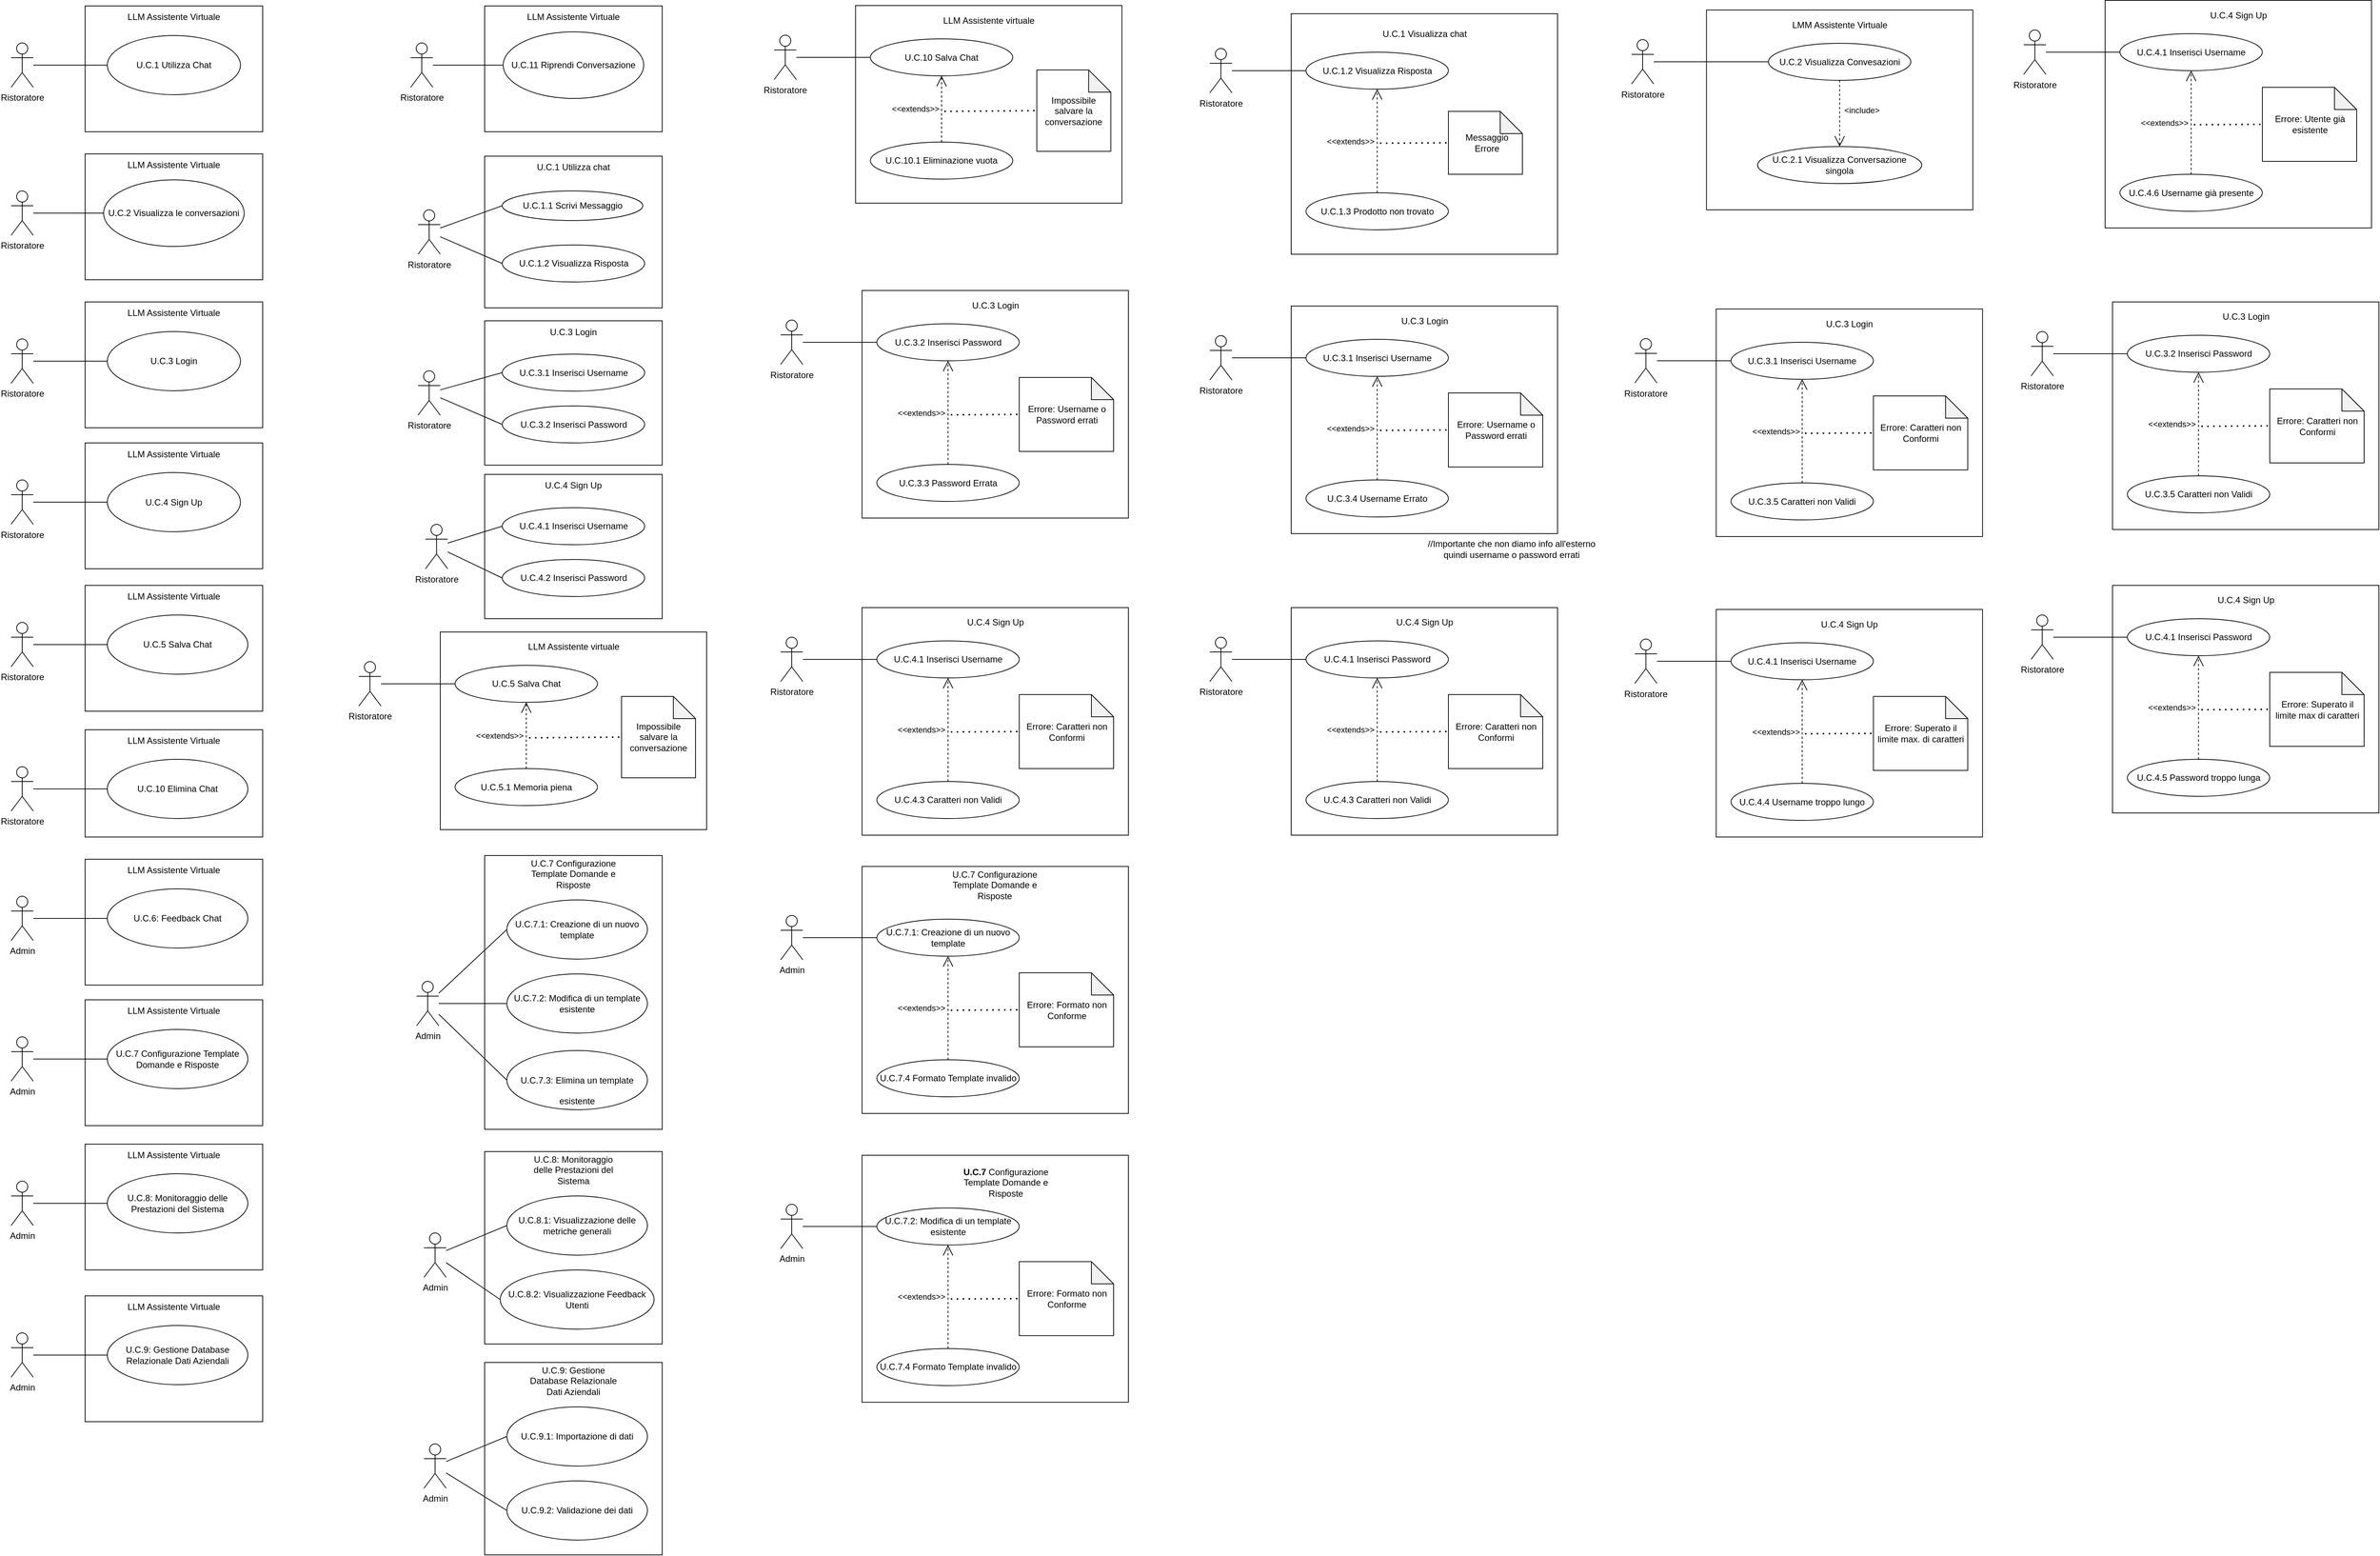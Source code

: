 <mxfile version="24.9.0">
  <diagram name="Pagina-1" id="gmFNmZY8JeaWZaWQWN5Q">
    <mxGraphModel grid="1" page="1" gridSize="10" guides="1" tooltips="1" connect="1" arrows="1" fold="1" pageScale="1" pageWidth="1654" pageHeight="1169" math="0" shadow="0">
      <root>
        <mxCell id="0" />
        <mxCell id="1" parent="0" />
        <mxCell id="HrSlVQCeZ_rj9D7CP_M9-1" value="Ristoratore" style="shape=umlActor;verticalLabelPosition=bottom;verticalAlign=top;html=1;outlineConnect=0;" vertex="1" parent="1">
          <mxGeometry x="60" y="87" width="30" height="60" as="geometry" />
        </mxCell>
        <mxCell id="HrSlVQCeZ_rj9D7CP_M9-2" value="" style="rounded=0;whiteSpace=wrap;html=1;" vertex="1" parent="1">
          <mxGeometry x="160" y="37" width="240" height="170" as="geometry" />
        </mxCell>
        <mxCell id="HrSlVQCeZ_rj9D7CP_M9-3" value="LLM Assistente Virtuale" style="text;html=1;align=center;verticalAlign=middle;whiteSpace=wrap;rounded=0;" vertex="1" parent="1">
          <mxGeometry x="215" y="37" width="130" height="30" as="geometry" />
        </mxCell>
        <mxCell id="HrSlVQCeZ_rj9D7CP_M9-4" value="U.C.1 Utilizza Chat" style="ellipse;whiteSpace=wrap;html=1;" vertex="1" parent="1">
          <mxGeometry x="190" y="77" width="180" height="80" as="geometry" />
        </mxCell>
        <mxCell id="HrSlVQCeZ_rj9D7CP_M9-5" value="" style="endArrow=none;html=1;rounded=0;entryX=0;entryY=0.5;entryDx=0;entryDy=0;" edge="1" parent="1" source="HrSlVQCeZ_rj9D7CP_M9-1" target="HrSlVQCeZ_rj9D7CP_M9-4">
          <mxGeometry width="50" height="50" relative="1" as="geometry">
            <mxPoint x="110" y="277" as="sourcePoint" />
            <mxPoint x="160" y="227" as="targetPoint" />
          </mxGeometry>
        </mxCell>
        <mxCell id="HrSlVQCeZ_rj9D7CP_M9-6" value="Ristoratore" style="shape=umlActor;verticalLabelPosition=bottom;verticalAlign=top;html=1;outlineConnect=0;" vertex="1" parent="1">
          <mxGeometry x="60" y="287" width="30" height="60" as="geometry" />
        </mxCell>
        <mxCell id="HrSlVQCeZ_rj9D7CP_M9-7" value="" style="rounded=0;whiteSpace=wrap;html=1;" vertex="1" parent="1">
          <mxGeometry x="160" y="237" width="240" height="170" as="geometry" />
        </mxCell>
        <mxCell id="HrSlVQCeZ_rj9D7CP_M9-8" value="LLM Assistente Virtuale" style="text;html=1;align=center;verticalAlign=middle;whiteSpace=wrap;rounded=0;" vertex="1" parent="1">
          <mxGeometry x="215" y="237" width="130" height="30" as="geometry" />
        </mxCell>
        <mxCell id="HrSlVQCeZ_rj9D7CP_M9-9" value="U.C.2 Visualizza le conversazioni" style="ellipse;whiteSpace=wrap;html=1;" vertex="1" parent="1">
          <mxGeometry x="185" y="272" width="190" height="90" as="geometry" />
        </mxCell>
        <mxCell id="HrSlVQCeZ_rj9D7CP_M9-10" value="" style="endArrow=none;html=1;rounded=0;entryX=0;entryY=0.5;entryDx=0;entryDy=0;" edge="1" parent="1" source="HrSlVQCeZ_rj9D7CP_M9-6" target="HrSlVQCeZ_rj9D7CP_M9-9">
          <mxGeometry width="50" height="50" relative="1" as="geometry">
            <mxPoint x="110" y="477" as="sourcePoint" />
            <mxPoint x="160" y="427" as="targetPoint" />
          </mxGeometry>
        </mxCell>
        <mxCell id="HrSlVQCeZ_rj9D7CP_M9-11" value="Ristoratore" style="shape=umlActor;verticalLabelPosition=bottom;verticalAlign=top;html=1;outlineConnect=0;" vertex="1" parent="1">
          <mxGeometry x="60" y="487" width="30" height="60" as="geometry" />
        </mxCell>
        <mxCell id="HrSlVQCeZ_rj9D7CP_M9-12" value="" style="rounded=0;whiteSpace=wrap;html=1;" vertex="1" parent="1">
          <mxGeometry x="160" y="437" width="240" height="170" as="geometry" />
        </mxCell>
        <mxCell id="HrSlVQCeZ_rj9D7CP_M9-13" value="LLM Assistente Virtuale" style="text;html=1;align=center;verticalAlign=middle;whiteSpace=wrap;rounded=0;" vertex="1" parent="1">
          <mxGeometry x="215" y="437" width="130" height="30" as="geometry" />
        </mxCell>
        <mxCell id="HrSlVQCeZ_rj9D7CP_M9-14" value="U.C.3 Login" style="ellipse;whiteSpace=wrap;html=1;" vertex="1" parent="1">
          <mxGeometry x="190" y="477" width="180" height="80" as="geometry" />
        </mxCell>
        <mxCell id="HrSlVQCeZ_rj9D7CP_M9-15" value="" style="endArrow=none;html=1;rounded=0;entryX=0;entryY=0.5;entryDx=0;entryDy=0;" edge="1" parent="1" source="HrSlVQCeZ_rj9D7CP_M9-11" target="HrSlVQCeZ_rj9D7CP_M9-14">
          <mxGeometry width="50" height="50" relative="1" as="geometry">
            <mxPoint x="110" y="677" as="sourcePoint" />
            <mxPoint x="160" y="627" as="targetPoint" />
          </mxGeometry>
        </mxCell>
        <mxCell id="HrSlVQCeZ_rj9D7CP_M9-16" value="Ristoratore" style="shape=umlActor;verticalLabelPosition=bottom;verticalAlign=top;html=1;outlineConnect=0;" vertex="1" parent="1">
          <mxGeometry x="60" y="677.5" width="30" height="60" as="geometry" />
        </mxCell>
        <mxCell id="HrSlVQCeZ_rj9D7CP_M9-17" value="" style="rounded=0;whiteSpace=wrap;html=1;" vertex="1" parent="1">
          <mxGeometry x="160" y="627.5" width="240" height="170" as="geometry" />
        </mxCell>
        <mxCell id="HrSlVQCeZ_rj9D7CP_M9-18" value="LLM Assistente Virtuale" style="text;html=1;align=center;verticalAlign=middle;whiteSpace=wrap;rounded=0;" vertex="1" parent="1">
          <mxGeometry x="215" y="627.5" width="130" height="30" as="geometry" />
        </mxCell>
        <mxCell id="HrSlVQCeZ_rj9D7CP_M9-19" value="U.C.4 Sign Up" style="ellipse;whiteSpace=wrap;html=1;" vertex="1" parent="1">
          <mxGeometry x="190" y="667.5" width="180" height="80" as="geometry" />
        </mxCell>
        <mxCell id="HrSlVQCeZ_rj9D7CP_M9-20" value="" style="endArrow=none;html=1;rounded=0;entryX=0;entryY=0.5;entryDx=0;entryDy=0;" edge="1" parent="1" source="HrSlVQCeZ_rj9D7CP_M9-16" target="HrSlVQCeZ_rj9D7CP_M9-19">
          <mxGeometry width="50" height="50" relative="1" as="geometry">
            <mxPoint x="110" y="867.5" as="sourcePoint" />
            <mxPoint x="160" y="817.5" as="targetPoint" />
          </mxGeometry>
        </mxCell>
        <mxCell id="HrSlVQCeZ_rj9D7CP_M9-21" value="Ristoratore" style="shape=umlActor;verticalLabelPosition=bottom;verticalAlign=top;html=1;outlineConnect=0;" vertex="1" parent="1">
          <mxGeometry x="60" y="870" width="30" height="60" as="geometry" />
        </mxCell>
        <mxCell id="HrSlVQCeZ_rj9D7CP_M9-22" value="" style="rounded=0;whiteSpace=wrap;html=1;" vertex="1" parent="1">
          <mxGeometry x="160" y="820" width="240" height="170" as="geometry" />
        </mxCell>
        <mxCell id="HrSlVQCeZ_rj9D7CP_M9-23" value="LLM Assistente Virtuale" style="text;html=1;align=center;verticalAlign=middle;whiteSpace=wrap;rounded=0;" vertex="1" parent="1">
          <mxGeometry x="215" y="820" width="130" height="30" as="geometry" />
        </mxCell>
        <mxCell id="HrSlVQCeZ_rj9D7CP_M9-24" value="U.C.5 Salva Chat" style="ellipse;whiteSpace=wrap;html=1;" vertex="1" parent="1">
          <mxGeometry x="190" y="860" width="190" height="80" as="geometry" />
        </mxCell>
        <mxCell id="HrSlVQCeZ_rj9D7CP_M9-25" value="" style="endArrow=none;html=1;rounded=0;entryX=0;entryY=0.5;entryDx=0;entryDy=0;" edge="1" parent="1" source="HrSlVQCeZ_rj9D7CP_M9-21" target="HrSlVQCeZ_rj9D7CP_M9-24">
          <mxGeometry width="50" height="50" relative="1" as="geometry">
            <mxPoint x="110" y="1060" as="sourcePoint" />
            <mxPoint x="160" y="1010" as="targetPoint" />
          </mxGeometry>
        </mxCell>
        <mxCell id="HrSlVQCeZ_rj9D7CP_M9-26" value="Ristoratore" style="shape=umlActor;verticalLabelPosition=bottom;verticalAlign=top;html=1;outlineConnect=0;" vertex="1" parent="1">
          <mxGeometry x="610" y="312.5" width="30" height="60" as="geometry" />
        </mxCell>
        <mxCell id="HrSlVQCeZ_rj9D7CP_M9-27" value="" style="rounded=0;whiteSpace=wrap;html=1;" vertex="1" parent="1">
          <mxGeometry x="700" y="240" width="240" height="205" as="geometry" />
        </mxCell>
        <mxCell id="HrSlVQCeZ_rj9D7CP_M9-28" value="U.C.1 Utilizza chat" style="text;html=1;align=center;verticalAlign=middle;whiteSpace=wrap;rounded=0;" vertex="1" parent="1">
          <mxGeometry x="755" y="240" width="130" height="30" as="geometry" />
        </mxCell>
        <mxCell id="HrSlVQCeZ_rj9D7CP_M9-29" value="U.C.1.1 Scrivi Messaggio" style="ellipse;whiteSpace=wrap;html=1;" vertex="1" parent="1">
          <mxGeometry x="723.75" y="287" width="190" height="40" as="geometry" />
        </mxCell>
        <mxCell id="HrSlVQCeZ_rj9D7CP_M9-30" value="" style="endArrow=none;html=1;rounded=0;entryX=0;entryY=0.5;entryDx=0;entryDy=0;" edge="1" parent="1" source="HrSlVQCeZ_rj9D7CP_M9-26" target="HrSlVQCeZ_rj9D7CP_M9-29">
          <mxGeometry width="50" height="50" relative="1" as="geometry">
            <mxPoint x="650" y="475" as="sourcePoint" />
            <mxPoint x="700" y="425" as="targetPoint" />
          </mxGeometry>
        </mxCell>
        <mxCell id="HrSlVQCeZ_rj9D7CP_M9-36" value="U.C.1.2 Visualizza Risposta" style="ellipse;whiteSpace=wrap;html=1;" vertex="1" parent="1">
          <mxGeometry x="723.75" y="360" width="192.5" height="50" as="geometry" />
        </mxCell>
        <mxCell id="HrSlVQCeZ_rj9D7CP_M9-38" value="" style="endArrow=none;html=1;rounded=0;entryX=0;entryY=0.5;entryDx=0;entryDy=0;" edge="1" parent="1" source="HrSlVQCeZ_rj9D7CP_M9-26" target="HrSlVQCeZ_rj9D7CP_M9-36">
          <mxGeometry width="50" height="50" relative="1" as="geometry">
            <mxPoint x="620" y="560" as="sourcePoint" />
            <mxPoint x="670" y="510" as="targetPoint" />
          </mxGeometry>
        </mxCell>
        <mxCell id="HrSlVQCeZ_rj9D7CP_M9-40" value="" style="rounded=0;whiteSpace=wrap;html=1;" vertex="1" parent="1">
          <mxGeometry x="640" y="883" width="360" height="267" as="geometry" />
        </mxCell>
        <mxCell id="HrSlVQCeZ_rj9D7CP_M9-41" value="Ristoratore" style="shape=umlActor;verticalLabelPosition=bottom;verticalAlign=top;html=1;outlineConnect=0;" vertex="1" parent="1">
          <mxGeometry x="530" y="923" width="30" height="60" as="geometry" />
        </mxCell>
        <mxCell id="HrSlVQCeZ_rj9D7CP_M9-42" value="U.C.5 Salva Chat" style="ellipse;whiteSpace=wrap;html=1;" vertex="1" parent="1">
          <mxGeometry x="660" y="928" width="192.5" height="50" as="geometry" />
        </mxCell>
        <mxCell id="HrSlVQCeZ_rj9D7CP_M9-43" value="U.C.5.1 Memoria piena" style="ellipse;whiteSpace=wrap;html=1;" vertex="1" parent="1">
          <mxGeometry x="660" y="1067.5" width="192.5" height="50" as="geometry" />
        </mxCell>
        <mxCell id="HrSlVQCeZ_rj9D7CP_M9-44" value="Impossibile salvare la conversazione" style="shape=note;whiteSpace=wrap;html=1;backgroundOutline=1;darkOpacity=0.05;align=center;" vertex="1" parent="1">
          <mxGeometry x="885" y="970" width="100" height="110" as="geometry" />
        </mxCell>
        <mxCell id="HrSlVQCeZ_rj9D7CP_M9-46" value="&amp;lt;&amp;lt;extends&amp;gt;&amp;gt;" style="endArrow=open;endSize=12;dashed=1;html=1;rounded=0;entryX=0.5;entryY=1;entryDx=0;entryDy=0;exitX=0.5;exitY=0;exitDx=0;exitDy=0;" edge="1" parent="1" source="HrSlVQCeZ_rj9D7CP_M9-43" target="HrSlVQCeZ_rj9D7CP_M9-42">
          <mxGeometry y="36" width="160" relative="1" as="geometry">
            <mxPoint x="670" y="1068" as="sourcePoint" />
            <mxPoint x="830" y="1068" as="targetPoint" />
            <mxPoint as="offset" />
          </mxGeometry>
        </mxCell>
        <mxCell id="HrSlVQCeZ_rj9D7CP_M9-47" value="" style="endArrow=none;dashed=1;html=1;dashPattern=1 3;strokeWidth=2;rounded=0;entryX=0;entryY=0.5;entryDx=0;entryDy=0;entryPerimeter=0;" edge="1" parent="1" target="HrSlVQCeZ_rj9D7CP_M9-44">
          <mxGeometry width="50" height="50" relative="1" as="geometry">
            <mxPoint x="760" y="1026" as="sourcePoint" />
            <mxPoint x="920" y="1308" as="targetPoint" />
          </mxGeometry>
        </mxCell>
        <mxCell id="HrSlVQCeZ_rj9D7CP_M9-48" value="&lt;span style=&quot;font-weight: 400;&quot;&gt;LLM Assistente virtuale&lt;/span&gt;" style="text;align=center;fontStyle=1;verticalAlign=middle;spacingLeft=3;spacingRight=3;strokeColor=none;rotatable=0;points=[[0,0.5],[1,0.5]];portConstraint=eastwest;html=1;" vertex="1" parent="1">
          <mxGeometry x="780" y="890" width="80" height="26" as="geometry" />
        </mxCell>
        <mxCell id="HrSlVQCeZ_rj9D7CP_M9-49" value="" style="endArrow=none;html=1;rounded=0;entryX=0;entryY=0.5;entryDx=0;entryDy=0;" edge="1" parent="1" source="HrSlVQCeZ_rj9D7CP_M9-41" target="HrSlVQCeZ_rj9D7CP_M9-42">
          <mxGeometry width="50" height="50" relative="1" as="geometry">
            <mxPoint x="530" y="1268" as="sourcePoint" />
            <mxPoint x="580" y="1218" as="targetPoint" />
          </mxGeometry>
        </mxCell>
        <mxCell id="kZTGZZFk9gdegUgdzndo-1" value="Ristoratore" style="shape=umlActor;verticalLabelPosition=bottom;verticalAlign=top;html=1;outlineConnect=0;" vertex="1" parent="1">
          <mxGeometry x="610" y="530" width="30" height="60" as="geometry" />
        </mxCell>
        <mxCell id="kZTGZZFk9gdegUgdzndo-2" value="" style="rounded=0;whiteSpace=wrap;html=1;" vertex="1" parent="1">
          <mxGeometry x="700" y="462.5" width="240" height="195" as="geometry" />
        </mxCell>
        <mxCell id="kZTGZZFk9gdegUgdzndo-3" value="U.C.3 Login" style="text;html=1;align=center;verticalAlign=middle;whiteSpace=wrap;rounded=0;" vertex="1" parent="1">
          <mxGeometry x="755" y="462.5" width="130" height="30" as="geometry" />
        </mxCell>
        <mxCell id="kZTGZZFk9gdegUgdzndo-12" value="U.C.3.1 Inserisci Username" style="ellipse;whiteSpace=wrap;html=1;" vertex="1" parent="1">
          <mxGeometry x="723.75" y="507.5" width="192.5" height="50" as="geometry" />
        </mxCell>
        <mxCell id="kZTGZZFk9gdegUgdzndo-13" value="U.C.3.2 Inserisci Password" style="ellipse;whiteSpace=wrap;html=1;" vertex="1" parent="1">
          <mxGeometry x="723.75" y="577.5" width="192.5" height="50" as="geometry" />
        </mxCell>
        <mxCell id="kZTGZZFk9gdegUgdzndo-15" value="" style="endArrow=none;html=1;rounded=0;entryX=0;entryY=0.5;entryDx=0;entryDy=0;" edge="1" parent="1" source="kZTGZZFk9gdegUgdzndo-1" target="kZTGZZFk9gdegUgdzndo-12">
          <mxGeometry width="50" height="50" relative="1" as="geometry">
            <mxPoint x="660" y="547.5" as="sourcePoint" />
            <mxPoint x="710" y="497.5" as="targetPoint" />
          </mxGeometry>
        </mxCell>
        <mxCell id="kZTGZZFk9gdegUgdzndo-16" value="" style="endArrow=none;html=1;rounded=0;entryX=0;entryY=0.5;entryDx=0;entryDy=0;" edge="1" parent="1" source="kZTGZZFk9gdegUgdzndo-1" target="kZTGZZFk9gdegUgdzndo-13">
          <mxGeometry width="50" height="50" relative="1" as="geometry">
            <mxPoint x="660" y="607.5" as="sourcePoint" />
            <mxPoint x="710" y="557.5" as="targetPoint" />
          </mxGeometry>
        </mxCell>
        <mxCell id="kZTGZZFk9gdegUgdzndo-18" value="" style="rounded=0;whiteSpace=wrap;html=1;" vertex="1" parent="1">
          <mxGeometry x="1210" y="421.5" width="360" height="307.5" as="geometry" />
        </mxCell>
        <mxCell id="kZTGZZFk9gdegUgdzndo-19" value="Ristoratore" style="shape=umlActor;verticalLabelPosition=bottom;verticalAlign=top;html=1;outlineConnect=0;" vertex="1" parent="1">
          <mxGeometry x="1100" y="461.5" width="30" height="60" as="geometry" />
        </mxCell>
        <mxCell id="kZTGZZFk9gdegUgdzndo-20" value="U.C.3.2 Inserisci Password" style="ellipse;whiteSpace=wrap;html=1;" vertex="1" parent="1">
          <mxGeometry x="1230" y="466.5" width="192.5" height="50" as="geometry" />
        </mxCell>
        <mxCell id="kZTGZZFk9gdegUgdzndo-21" value="U.C.3.3 Password Errata" style="ellipse;whiteSpace=wrap;html=1;" vertex="1" parent="1">
          <mxGeometry x="1230" y="656.5" width="192.5" height="50" as="geometry" />
        </mxCell>
        <mxCell id="kZTGZZFk9gdegUgdzndo-22" value="Errore: Username o Password errati" style="shape=note;whiteSpace=wrap;html=1;backgroundOutline=1;darkOpacity=0.05;align=center;" vertex="1" parent="1">
          <mxGeometry x="1422.5" y="539" width="127.5" height="100" as="geometry" />
        </mxCell>
        <mxCell id="kZTGZZFk9gdegUgdzndo-23" value="&amp;lt;&amp;lt;extends&amp;gt;&amp;gt;" style="endArrow=open;endSize=12;dashed=1;html=1;rounded=0;entryX=0.5;entryY=1;entryDx=0;entryDy=0;exitX=0.5;exitY=0;exitDx=0;exitDy=0;" edge="1" parent="1" source="kZTGZZFk9gdegUgdzndo-21" target="kZTGZZFk9gdegUgdzndo-20">
          <mxGeometry y="36" width="160" relative="1" as="geometry">
            <mxPoint x="1240" y="606.5" as="sourcePoint" />
            <mxPoint x="1400" y="606.5" as="targetPoint" />
            <mxPoint as="offset" />
          </mxGeometry>
        </mxCell>
        <mxCell id="kZTGZZFk9gdegUgdzndo-24" value="" style="endArrow=none;dashed=1;html=1;dashPattern=1 3;strokeWidth=2;rounded=0;entryX=0;entryY=0.5;entryDx=0;entryDy=0;entryPerimeter=0;" edge="1" parent="1" target="kZTGZZFk9gdegUgdzndo-22">
          <mxGeometry width="50" height="50" relative="1" as="geometry">
            <mxPoint x="1330" y="589.5" as="sourcePoint" />
            <mxPoint x="1490" y="846.5" as="targetPoint" />
          </mxGeometry>
        </mxCell>
        <mxCell id="kZTGZZFk9gdegUgdzndo-25" value="&lt;span style=&quot;font-weight: 400;&quot;&gt;U.C.3 Login&lt;/span&gt;" style="text;align=center;fontStyle=1;verticalAlign=middle;spacingLeft=3;spacingRight=3;strokeColor=none;rotatable=0;points=[[0,0.5],[1,0.5]];portConstraint=eastwest;html=1;" vertex="1" parent="1">
          <mxGeometry x="1350" y="428.5" width="80" height="26" as="geometry" />
        </mxCell>
        <mxCell id="kZTGZZFk9gdegUgdzndo-26" value="" style="endArrow=none;html=1;rounded=0;entryX=0;entryY=0.5;entryDx=0;entryDy=0;" edge="1" parent="1" source="kZTGZZFk9gdegUgdzndo-19" target="kZTGZZFk9gdegUgdzndo-20">
          <mxGeometry width="50" height="50" relative="1" as="geometry">
            <mxPoint x="1100" y="806.5" as="sourcePoint" />
            <mxPoint x="1150" y="756.5" as="targetPoint" />
          </mxGeometry>
        </mxCell>
        <mxCell id="kZTGZZFk9gdegUgdzndo-27" value="Ristoratore" style="shape=umlActor;verticalLabelPosition=bottom;verticalAlign=top;html=1;outlineConnect=0;" vertex="1" parent="1">
          <mxGeometry x="620" y="737.5" width="30" height="60" as="geometry" />
        </mxCell>
        <mxCell id="kZTGZZFk9gdegUgdzndo-28" value="" style="rounded=0;whiteSpace=wrap;html=1;" vertex="1" parent="1">
          <mxGeometry x="700" y="670" width="240" height="195" as="geometry" />
        </mxCell>
        <mxCell id="kZTGZZFk9gdegUgdzndo-29" value="U.C.4 Sign Up" style="text;html=1;align=center;verticalAlign=middle;whiteSpace=wrap;rounded=0;" vertex="1" parent="1">
          <mxGeometry x="755" y="670" width="130" height="30" as="geometry" />
        </mxCell>
        <mxCell id="kZTGZZFk9gdegUgdzndo-30" value="U.C.4.1 Inserisci Username" style="ellipse;whiteSpace=wrap;html=1;" vertex="1" parent="1">
          <mxGeometry x="723.75" y="715" width="192.5" height="50" as="geometry" />
        </mxCell>
        <mxCell id="kZTGZZFk9gdegUgdzndo-31" value="U.C.4.2 Inserisci Password" style="ellipse;whiteSpace=wrap;html=1;" vertex="1" parent="1">
          <mxGeometry x="723.75" y="785" width="192.5" height="50" as="geometry" />
        </mxCell>
        <mxCell id="kZTGZZFk9gdegUgdzndo-32" value="" style="endArrow=none;html=1;rounded=0;entryX=0;entryY=0.5;entryDx=0;entryDy=0;" edge="1" parent="1" source="kZTGZZFk9gdegUgdzndo-27" target="kZTGZZFk9gdegUgdzndo-30">
          <mxGeometry width="50" height="50" relative="1" as="geometry">
            <mxPoint x="660" y="755" as="sourcePoint" />
            <mxPoint x="710" y="705" as="targetPoint" />
          </mxGeometry>
        </mxCell>
        <mxCell id="kZTGZZFk9gdegUgdzndo-33" value="" style="endArrow=none;html=1;rounded=0;entryX=0;entryY=0.5;entryDx=0;entryDy=0;" edge="1" parent="1" source="kZTGZZFk9gdegUgdzndo-27" target="kZTGZZFk9gdegUgdzndo-31">
          <mxGeometry width="50" height="50" relative="1" as="geometry">
            <mxPoint x="660" y="815" as="sourcePoint" />
            <mxPoint x="710" y="765" as="targetPoint" />
          </mxGeometry>
        </mxCell>
        <mxCell id="kZTGZZFk9gdegUgdzndo-34" value="" style="rounded=0;whiteSpace=wrap;html=1;" vertex="1" parent="1">
          <mxGeometry x="1210" y="850" width="360" height="307.5" as="geometry" />
        </mxCell>
        <mxCell id="kZTGZZFk9gdegUgdzndo-35" value="Ristoratore" style="shape=umlActor;verticalLabelPosition=bottom;verticalAlign=top;html=1;outlineConnect=0;" vertex="1" parent="1">
          <mxGeometry x="1100" y="890" width="30" height="60" as="geometry" />
        </mxCell>
        <mxCell id="kZTGZZFk9gdegUgdzndo-36" value="U.C.4.1 Inserisci Username" style="ellipse;whiteSpace=wrap;html=1;" vertex="1" parent="1">
          <mxGeometry x="1230" y="895" width="192.5" height="50" as="geometry" />
        </mxCell>
        <mxCell id="kZTGZZFk9gdegUgdzndo-37" value="U.C.4.3 Caratteri non Validi" style="ellipse;whiteSpace=wrap;html=1;" vertex="1" parent="1">
          <mxGeometry x="1230" y="1085" width="192.5" height="50" as="geometry" />
        </mxCell>
        <mxCell id="kZTGZZFk9gdegUgdzndo-38" value="Errore: Caratteri non Conformi" style="shape=note;whiteSpace=wrap;html=1;backgroundOutline=1;darkOpacity=0.05;align=center;" vertex="1" parent="1">
          <mxGeometry x="1422.5" y="967.5" width="127.5" height="100" as="geometry" />
        </mxCell>
        <mxCell id="kZTGZZFk9gdegUgdzndo-39" value="&amp;lt;&amp;lt;extends&amp;gt;&amp;gt;" style="endArrow=open;endSize=12;dashed=1;html=1;rounded=0;entryX=0.5;entryY=1;entryDx=0;entryDy=0;exitX=0.5;exitY=0;exitDx=0;exitDy=0;" edge="1" parent="1" source="kZTGZZFk9gdegUgdzndo-37" target="kZTGZZFk9gdegUgdzndo-36">
          <mxGeometry y="36" width="160" relative="1" as="geometry">
            <mxPoint x="1240" y="1035" as="sourcePoint" />
            <mxPoint x="1400" y="1035" as="targetPoint" />
            <mxPoint as="offset" />
          </mxGeometry>
        </mxCell>
        <mxCell id="kZTGZZFk9gdegUgdzndo-40" value="" style="endArrow=none;dashed=1;html=1;dashPattern=1 3;strokeWidth=2;rounded=0;entryX=0;entryY=0.5;entryDx=0;entryDy=0;entryPerimeter=0;" edge="1" parent="1" target="kZTGZZFk9gdegUgdzndo-38">
          <mxGeometry width="50" height="50" relative="1" as="geometry">
            <mxPoint x="1330" y="1018" as="sourcePoint" />
            <mxPoint x="1490" y="1275" as="targetPoint" />
          </mxGeometry>
        </mxCell>
        <mxCell id="kZTGZZFk9gdegUgdzndo-41" value="&lt;span style=&quot;font-weight: 400;&quot;&gt;U.C.4 Sign Up&lt;/span&gt;" style="text;align=center;fontStyle=1;verticalAlign=middle;spacingLeft=3;spacingRight=3;strokeColor=none;rotatable=0;points=[[0,0.5],[1,0.5]];portConstraint=eastwest;html=1;" vertex="1" parent="1">
          <mxGeometry x="1350" y="857" width="80" height="26" as="geometry" />
        </mxCell>
        <mxCell id="kZTGZZFk9gdegUgdzndo-42" value="" style="endArrow=none;html=1;rounded=0;entryX=0;entryY=0.5;entryDx=0;entryDy=0;" edge="1" parent="1" source="kZTGZZFk9gdegUgdzndo-35" target="kZTGZZFk9gdegUgdzndo-36">
          <mxGeometry width="50" height="50" relative="1" as="geometry">
            <mxPoint x="1100" y="1235" as="sourcePoint" />
            <mxPoint x="1150" y="1185" as="targetPoint" />
          </mxGeometry>
        </mxCell>
        <mxCell id="kZTGZZFk9gdegUgdzndo-43" value="" style="rounded=0;whiteSpace=wrap;html=1;" vertex="1" parent="1">
          <mxGeometry x="1790" y="850" width="360" height="307.5" as="geometry" />
        </mxCell>
        <mxCell id="kZTGZZFk9gdegUgdzndo-44" value="Ristoratore" style="shape=umlActor;verticalLabelPosition=bottom;verticalAlign=top;html=1;outlineConnect=0;" vertex="1" parent="1">
          <mxGeometry x="1680" y="890" width="30" height="60" as="geometry" />
        </mxCell>
        <mxCell id="kZTGZZFk9gdegUgdzndo-45" value="U.C.4.1 Inserisci Password" style="ellipse;whiteSpace=wrap;html=1;" vertex="1" parent="1">
          <mxGeometry x="1810" y="895" width="192.5" height="50" as="geometry" />
        </mxCell>
        <mxCell id="kZTGZZFk9gdegUgdzndo-46" value="U.C.4.3 Caratteri non Validi" style="ellipse;whiteSpace=wrap;html=1;" vertex="1" parent="1">
          <mxGeometry x="1810" y="1085" width="192.5" height="50" as="geometry" />
        </mxCell>
        <mxCell id="kZTGZZFk9gdegUgdzndo-47" value="Errore: Caratteri non Conformi" style="shape=note;whiteSpace=wrap;html=1;backgroundOutline=1;darkOpacity=0.05;align=center;" vertex="1" parent="1">
          <mxGeometry x="2002.5" y="967.5" width="127.5" height="100" as="geometry" />
        </mxCell>
        <mxCell id="kZTGZZFk9gdegUgdzndo-48" value="&amp;lt;&amp;lt;extends&amp;gt;&amp;gt;" style="endArrow=open;endSize=12;dashed=1;html=1;rounded=0;entryX=0.5;entryY=1;entryDx=0;entryDy=0;exitX=0.5;exitY=0;exitDx=0;exitDy=0;" edge="1" parent="1" source="kZTGZZFk9gdegUgdzndo-46" target="kZTGZZFk9gdegUgdzndo-45">
          <mxGeometry y="36" width="160" relative="1" as="geometry">
            <mxPoint x="1820" y="1035" as="sourcePoint" />
            <mxPoint x="1980" y="1035" as="targetPoint" />
            <mxPoint as="offset" />
          </mxGeometry>
        </mxCell>
        <mxCell id="kZTGZZFk9gdegUgdzndo-49" value="" style="endArrow=none;dashed=1;html=1;dashPattern=1 3;strokeWidth=2;rounded=0;entryX=0;entryY=0.5;entryDx=0;entryDy=0;entryPerimeter=0;" edge="1" parent="1" target="kZTGZZFk9gdegUgdzndo-47">
          <mxGeometry width="50" height="50" relative="1" as="geometry">
            <mxPoint x="1910" y="1018" as="sourcePoint" />
            <mxPoint x="2070" y="1275" as="targetPoint" />
          </mxGeometry>
        </mxCell>
        <mxCell id="kZTGZZFk9gdegUgdzndo-50" value="&lt;span style=&quot;font-weight: 400;&quot;&gt;U.C.4 Sign Up&lt;/span&gt;" style="text;align=center;fontStyle=1;verticalAlign=middle;spacingLeft=3;spacingRight=3;strokeColor=none;rotatable=0;points=[[0,0.5],[1,0.5]];portConstraint=eastwest;html=1;" vertex="1" parent="1">
          <mxGeometry x="1930" y="857" width="80" height="26" as="geometry" />
        </mxCell>
        <mxCell id="kZTGZZFk9gdegUgdzndo-51" value="" style="endArrow=none;html=1;rounded=0;entryX=0;entryY=0.5;entryDx=0;entryDy=0;" edge="1" parent="1" source="kZTGZZFk9gdegUgdzndo-44" target="kZTGZZFk9gdegUgdzndo-45">
          <mxGeometry width="50" height="50" relative="1" as="geometry">
            <mxPoint x="1680" y="1235" as="sourcePoint" />
            <mxPoint x="1730" y="1185" as="targetPoint" />
          </mxGeometry>
        </mxCell>
        <mxCell id="kZTGZZFk9gdegUgdzndo-65" value="" style="rounded=0;whiteSpace=wrap;html=1;" vertex="1" parent="1">
          <mxGeometry x="1790" y="47.5" width="360" height="325" as="geometry" />
        </mxCell>
        <mxCell id="kZTGZZFk9gdegUgdzndo-66" value="Ristoratore" style="shape=umlActor;verticalLabelPosition=bottom;verticalAlign=top;html=1;outlineConnect=0;" vertex="1" parent="1">
          <mxGeometry x="1680" y="94.5" width="30" height="60" as="geometry" />
        </mxCell>
        <mxCell id="kZTGZZFk9gdegUgdzndo-67" value="U.C.1.2 Visualizza Risposta" style="ellipse;whiteSpace=wrap;html=1;" vertex="1" parent="1">
          <mxGeometry x="1810" y="99.5" width="192.5" height="50" as="geometry" />
        </mxCell>
        <mxCell id="kZTGZZFk9gdegUgdzndo-68" value="U.C.1.3 Prodotto non trovato" style="ellipse;whiteSpace=wrap;html=1;" vertex="1" parent="1">
          <mxGeometry x="1810" y="289.5" width="192.5" height="50" as="geometry" />
        </mxCell>
        <mxCell id="kZTGZZFk9gdegUgdzndo-69" value="&amp;nbsp;Messaggio&lt;div&gt;&amp;nbsp;Errore&lt;/div&gt;" style="shape=note;whiteSpace=wrap;html=1;backgroundOutline=1;darkOpacity=0.05;align=center;" vertex="1" parent="1">
          <mxGeometry x="2002.5" y="179.5" width="100" height="85" as="geometry" />
        </mxCell>
        <mxCell id="kZTGZZFk9gdegUgdzndo-70" value="&amp;lt;&amp;lt;extends&amp;gt;&amp;gt;" style="endArrow=open;endSize=12;dashed=1;html=1;rounded=0;entryX=0.5;entryY=1;entryDx=0;entryDy=0;exitX=0.5;exitY=0;exitDx=0;exitDy=0;" edge="1" parent="1" source="kZTGZZFk9gdegUgdzndo-68" target="kZTGZZFk9gdegUgdzndo-67">
          <mxGeometry y="36" width="160" relative="1" as="geometry">
            <mxPoint x="1820" y="239.5" as="sourcePoint" />
            <mxPoint x="1980" y="239.5" as="targetPoint" />
            <mxPoint as="offset" />
          </mxGeometry>
        </mxCell>
        <mxCell id="kZTGZZFk9gdegUgdzndo-71" value="" style="endArrow=none;dashed=1;html=1;dashPattern=1 3;strokeWidth=2;rounded=0;entryX=0;entryY=0.5;entryDx=0;entryDy=0;entryPerimeter=0;" edge="1" parent="1" target="kZTGZZFk9gdegUgdzndo-69">
          <mxGeometry width="50" height="50" relative="1" as="geometry">
            <mxPoint x="1910" y="222.5" as="sourcePoint" />
            <mxPoint x="2070" y="479.5" as="targetPoint" />
          </mxGeometry>
        </mxCell>
        <mxCell id="kZTGZZFk9gdegUgdzndo-72" value="&lt;span style=&quot;font-weight: normal;&quot;&gt;U.C.1 Visualizza chat&lt;/span&gt;" style="text;align=center;fontStyle=1;verticalAlign=middle;spacingLeft=3;spacingRight=3;strokeColor=none;rotatable=0;points=[[0,0.5],[1,0.5]];portConstraint=eastwest;html=1;" vertex="1" parent="1">
          <mxGeometry x="1930" y="61.5" width="80" height="26" as="geometry" />
        </mxCell>
        <mxCell id="kZTGZZFk9gdegUgdzndo-73" value="" style="endArrow=none;html=1;rounded=0;entryX=0;entryY=0.5;entryDx=0;entryDy=0;" edge="1" parent="1" source="kZTGZZFk9gdegUgdzndo-66" target="kZTGZZFk9gdegUgdzndo-67">
          <mxGeometry width="50" height="50" relative="1" as="geometry">
            <mxPoint x="1680" y="439.5" as="sourcePoint" />
            <mxPoint x="1730" y="389.5" as="targetPoint" />
          </mxGeometry>
        </mxCell>
        <mxCell id="kZTGZZFk9gdegUgdzndo-75" value="Admin" style="shape=umlActor;verticalLabelPosition=bottom;verticalAlign=top;html=1;outlineConnect=0;" vertex="1" parent="1">
          <mxGeometry x="60" y="1240" width="30" height="60" as="geometry" />
        </mxCell>
        <mxCell id="kZTGZZFk9gdegUgdzndo-76" value="" style="rounded=0;whiteSpace=wrap;html=1;" vertex="1" parent="1">
          <mxGeometry x="160" y="1190" width="240" height="170" as="geometry" />
        </mxCell>
        <mxCell id="kZTGZZFk9gdegUgdzndo-77" value="LLM Assistente Virtuale" style="text;html=1;align=center;verticalAlign=middle;whiteSpace=wrap;rounded=0;" vertex="1" parent="1">
          <mxGeometry x="215" y="1190" width="130" height="30" as="geometry" />
        </mxCell>
        <mxCell id="kZTGZZFk9gdegUgdzndo-78" value="&lt;span id=&quot;docs-internal-guid-b03b15d7-7fff-4212-dcc8-16bb16105b6e&quot; style=&quot;font-family: Arial, sans-serif; background-color: transparent; font-weight: 400; font-style: normal; font-variant: normal; text-decoration: none; vertical-align: baseline; white-space: pre-wrap;&quot;&gt;U.C.6: Feedback Chat&lt;/span&gt;" style="ellipse;whiteSpace=wrap;html=1;" vertex="1" parent="1">
          <mxGeometry x="190" y="1230" width="190" height="80" as="geometry" />
        </mxCell>
        <mxCell id="kZTGZZFk9gdegUgdzndo-79" value="" style="endArrow=none;html=1;rounded=0;entryX=0;entryY=0.5;entryDx=0;entryDy=0;" edge="1" parent="1" source="kZTGZZFk9gdegUgdzndo-75" target="kZTGZZFk9gdegUgdzndo-78">
          <mxGeometry width="50" height="50" relative="1" as="geometry">
            <mxPoint x="110" y="1430" as="sourcePoint" />
            <mxPoint x="160" y="1380" as="targetPoint" />
          </mxGeometry>
        </mxCell>
        <mxCell id="EcE8sv-FaxX4AusRkqJY-2" value="" style="rounded=0;whiteSpace=wrap;html=1;" vertex="1" parent="1">
          <mxGeometry x="2364.37" y="852.5" width="360" height="307.5" as="geometry" />
        </mxCell>
        <mxCell id="EcE8sv-FaxX4AusRkqJY-3" value="Ristoratore" style="shape=umlActor;verticalLabelPosition=bottom;verticalAlign=top;html=1;outlineConnect=0;" vertex="1" parent="1">
          <mxGeometry x="2254.37" y="892.5" width="30" height="60" as="geometry" />
        </mxCell>
        <mxCell id="EcE8sv-FaxX4AusRkqJY-4" value="U.C.4.1 Inserisci Username" style="ellipse;whiteSpace=wrap;html=1;" vertex="1" parent="1">
          <mxGeometry x="2384.37" y="897.5" width="192.5" height="50" as="geometry" />
        </mxCell>
        <mxCell id="EcE8sv-FaxX4AusRkqJY-5" value="U.C.4.4 Username troppo lungo" style="ellipse;whiteSpace=wrap;html=1;" vertex="1" parent="1">
          <mxGeometry x="2384.37" y="1087.5" width="192.5" height="50" as="geometry" />
        </mxCell>
        <mxCell id="EcE8sv-FaxX4AusRkqJY-6" value="Errore: Superato il limite max. di caratteri" style="shape=note;whiteSpace=wrap;html=1;backgroundOutline=1;darkOpacity=0.05;align=center;" vertex="1" parent="1">
          <mxGeometry x="2576.87" y="970" width="127.5" height="100" as="geometry" />
        </mxCell>
        <mxCell id="EcE8sv-FaxX4AusRkqJY-7" value="&amp;lt;&amp;lt;extends&amp;gt;&amp;gt;" style="endArrow=open;endSize=12;dashed=1;html=1;rounded=0;entryX=0.5;entryY=1;entryDx=0;entryDy=0;exitX=0.5;exitY=0;exitDx=0;exitDy=0;" edge="1" parent="1" source="EcE8sv-FaxX4AusRkqJY-5" target="EcE8sv-FaxX4AusRkqJY-4">
          <mxGeometry y="36" width="160" relative="1" as="geometry">
            <mxPoint x="2394.37" y="1037.5" as="sourcePoint" />
            <mxPoint x="2554.37" y="1037.5" as="targetPoint" />
            <mxPoint as="offset" />
          </mxGeometry>
        </mxCell>
        <mxCell id="EcE8sv-FaxX4AusRkqJY-8" value="" style="endArrow=none;dashed=1;html=1;dashPattern=1 3;strokeWidth=2;rounded=0;entryX=0;entryY=0.5;entryDx=0;entryDy=0;entryPerimeter=0;" edge="1" parent="1" target="EcE8sv-FaxX4AusRkqJY-6">
          <mxGeometry width="50" height="50" relative="1" as="geometry">
            <mxPoint x="2484.37" y="1020.5" as="sourcePoint" />
            <mxPoint x="2644.37" y="1277.5" as="targetPoint" />
          </mxGeometry>
        </mxCell>
        <mxCell id="EcE8sv-FaxX4AusRkqJY-9" value="&lt;span style=&quot;font-weight: 400;&quot;&gt;U.C.4 Sign Up&lt;/span&gt;" style="text;align=center;fontStyle=1;verticalAlign=middle;spacingLeft=3;spacingRight=3;strokeColor=none;rotatable=0;points=[[0,0.5],[1,0.5]];portConstraint=eastwest;html=1;" vertex="1" parent="1">
          <mxGeometry x="2504.37" y="859.5" width="80" height="26" as="geometry" />
        </mxCell>
        <mxCell id="EcE8sv-FaxX4AusRkqJY-10" value="" style="endArrow=none;html=1;rounded=0;entryX=0;entryY=0.5;entryDx=0;entryDy=0;" edge="1" parent="1" source="EcE8sv-FaxX4AusRkqJY-3" target="EcE8sv-FaxX4AusRkqJY-4">
          <mxGeometry width="50" height="50" relative="1" as="geometry">
            <mxPoint x="2254.37" y="1237.5" as="sourcePoint" />
            <mxPoint x="2304.37" y="1187.5" as="targetPoint" />
          </mxGeometry>
        </mxCell>
        <mxCell id="EcE8sv-FaxX4AusRkqJY-11" value="" style="rounded=0;whiteSpace=wrap;html=1;" vertex="1" parent="1">
          <mxGeometry x="2900" y="820" width="360" height="307.5" as="geometry" />
        </mxCell>
        <mxCell id="EcE8sv-FaxX4AusRkqJY-12" value="Ristoratore" style="shape=umlActor;verticalLabelPosition=bottom;verticalAlign=top;html=1;outlineConnect=0;" vertex="1" parent="1">
          <mxGeometry x="2790" y="860" width="30" height="60" as="geometry" />
        </mxCell>
        <mxCell id="EcE8sv-FaxX4AusRkqJY-13" value="U.C.4.1 Inserisci Password" style="ellipse;whiteSpace=wrap;html=1;" vertex="1" parent="1">
          <mxGeometry x="2920" y="865" width="192.5" height="50" as="geometry" />
        </mxCell>
        <mxCell id="EcE8sv-FaxX4AusRkqJY-14" value="U.C.4.5 Password troppo lunga" style="ellipse;whiteSpace=wrap;html=1;" vertex="1" parent="1">
          <mxGeometry x="2920" y="1055" width="192.5" height="50" as="geometry" />
        </mxCell>
        <mxCell id="EcE8sv-FaxX4AusRkqJY-15" value="Errore: Superato il limite max di caratteri" style="shape=note;whiteSpace=wrap;html=1;backgroundOutline=1;darkOpacity=0.05;align=center;" vertex="1" parent="1">
          <mxGeometry x="3112.5" y="937.5" width="127.5" height="100" as="geometry" />
        </mxCell>
        <mxCell id="EcE8sv-FaxX4AusRkqJY-16" value="&amp;lt;&amp;lt;extends&amp;gt;&amp;gt;" style="endArrow=open;endSize=12;dashed=1;html=1;rounded=0;entryX=0.5;entryY=1;entryDx=0;entryDy=0;exitX=0.5;exitY=0;exitDx=0;exitDy=0;" edge="1" parent="1" source="EcE8sv-FaxX4AusRkqJY-14" target="EcE8sv-FaxX4AusRkqJY-13">
          <mxGeometry y="36" width="160" relative="1" as="geometry">
            <mxPoint x="2930" y="1005" as="sourcePoint" />
            <mxPoint x="3090" y="1005" as="targetPoint" />
            <mxPoint as="offset" />
          </mxGeometry>
        </mxCell>
        <mxCell id="EcE8sv-FaxX4AusRkqJY-17" value="" style="endArrow=none;dashed=1;html=1;dashPattern=1 3;strokeWidth=2;rounded=0;entryX=0;entryY=0.5;entryDx=0;entryDy=0;entryPerimeter=0;" edge="1" parent="1" target="EcE8sv-FaxX4AusRkqJY-15">
          <mxGeometry width="50" height="50" relative="1" as="geometry">
            <mxPoint x="3020" y="988" as="sourcePoint" />
            <mxPoint x="3180" y="1245" as="targetPoint" />
          </mxGeometry>
        </mxCell>
        <mxCell id="EcE8sv-FaxX4AusRkqJY-18" value="&lt;span style=&quot;font-weight: 400;&quot;&gt;U.C.4 Sign Up&lt;/span&gt;" style="text;align=center;fontStyle=1;verticalAlign=middle;spacingLeft=3;spacingRight=3;strokeColor=none;rotatable=0;points=[[0,0.5],[1,0.5]];portConstraint=eastwest;html=1;" vertex="1" parent="1">
          <mxGeometry x="3040" y="827" width="80" height="26" as="geometry" />
        </mxCell>
        <mxCell id="EcE8sv-FaxX4AusRkqJY-19" value="" style="endArrow=none;html=1;rounded=0;entryX=0;entryY=0.5;entryDx=0;entryDy=0;" edge="1" parent="1" source="EcE8sv-FaxX4AusRkqJY-12" target="EcE8sv-FaxX4AusRkqJY-13">
          <mxGeometry width="50" height="50" relative="1" as="geometry">
            <mxPoint x="2790" y="1205" as="sourcePoint" />
            <mxPoint x="2840" y="1155" as="targetPoint" />
          </mxGeometry>
        </mxCell>
        <mxCell id="EcE8sv-FaxX4AusRkqJY-20" value="" style="rounded=0;whiteSpace=wrap;html=1;" vertex="1" parent="1">
          <mxGeometry x="1790" y="442.5" width="360" height="307.5" as="geometry" />
        </mxCell>
        <mxCell id="EcE8sv-FaxX4AusRkqJY-21" value="Ristoratore" style="shape=umlActor;verticalLabelPosition=bottom;verticalAlign=top;html=1;outlineConnect=0;" vertex="1" parent="1">
          <mxGeometry x="1680" y="482.5" width="30" height="60" as="geometry" />
        </mxCell>
        <mxCell id="EcE8sv-FaxX4AusRkqJY-22" value="U.C.3.1 Inserisci Username" style="ellipse;whiteSpace=wrap;html=1;" vertex="1" parent="1">
          <mxGeometry x="1810" y="487.5" width="192.5" height="50" as="geometry" />
        </mxCell>
        <mxCell id="EcE8sv-FaxX4AusRkqJY-23" value="U.C.3.4 Username Errato" style="ellipse;whiteSpace=wrap;html=1;" vertex="1" parent="1">
          <mxGeometry x="1810" y="677.5" width="192.5" height="50" as="geometry" />
        </mxCell>
        <mxCell id="EcE8sv-FaxX4AusRkqJY-24" value="Errore: Username o Password errati" style="shape=note;whiteSpace=wrap;html=1;backgroundOutline=1;darkOpacity=0.05;align=center;" vertex="1" parent="1">
          <mxGeometry x="2002.5" y="560" width="127.5" height="100" as="geometry" />
        </mxCell>
        <mxCell id="EcE8sv-FaxX4AusRkqJY-25" value="&amp;lt;&amp;lt;extends&amp;gt;&amp;gt;" style="endArrow=open;endSize=12;dashed=1;html=1;rounded=0;entryX=0.5;entryY=1;entryDx=0;entryDy=0;exitX=0.5;exitY=0;exitDx=0;exitDy=0;" edge="1" parent="1" source="EcE8sv-FaxX4AusRkqJY-23" target="EcE8sv-FaxX4AusRkqJY-22">
          <mxGeometry y="36" width="160" relative="1" as="geometry">
            <mxPoint x="1820" y="627.5" as="sourcePoint" />
            <mxPoint x="1980" y="627.5" as="targetPoint" />
            <mxPoint as="offset" />
          </mxGeometry>
        </mxCell>
        <mxCell id="EcE8sv-FaxX4AusRkqJY-26" value="" style="endArrow=none;dashed=1;html=1;dashPattern=1 3;strokeWidth=2;rounded=0;entryX=0;entryY=0.5;entryDx=0;entryDy=0;entryPerimeter=0;" edge="1" parent="1" target="EcE8sv-FaxX4AusRkqJY-24">
          <mxGeometry width="50" height="50" relative="1" as="geometry">
            <mxPoint x="1910" y="610.5" as="sourcePoint" />
            <mxPoint x="2070" y="867.5" as="targetPoint" />
          </mxGeometry>
        </mxCell>
        <mxCell id="EcE8sv-FaxX4AusRkqJY-27" value="&lt;span style=&quot;font-weight: 400;&quot;&gt;U.C.3 Login&lt;/span&gt;" style="text;align=center;fontStyle=1;verticalAlign=middle;spacingLeft=3;spacingRight=3;strokeColor=none;rotatable=0;points=[[0,0.5],[1,0.5]];portConstraint=eastwest;html=1;" vertex="1" parent="1">
          <mxGeometry x="1930" y="449.5" width="80" height="26" as="geometry" />
        </mxCell>
        <mxCell id="EcE8sv-FaxX4AusRkqJY-28" value="" style="endArrow=none;html=1;rounded=0;entryX=0;entryY=0.5;entryDx=0;entryDy=0;" edge="1" parent="1" source="EcE8sv-FaxX4AusRkqJY-21" target="EcE8sv-FaxX4AusRkqJY-22">
          <mxGeometry width="50" height="50" relative="1" as="geometry">
            <mxPoint x="1680" y="827.5" as="sourcePoint" />
            <mxPoint x="1730" y="777.5" as="targetPoint" />
          </mxGeometry>
        </mxCell>
        <mxCell id="EcE8sv-FaxX4AusRkqJY-29" value="//Importante che non diamo info all&#39;esterno&lt;div&gt;quindi username o password errati&lt;/div&gt;" style="text;html=1;align=center;verticalAlign=middle;whiteSpace=wrap;rounded=0;" vertex="1" parent="1">
          <mxGeometry x="1968.75" y="767.5" width="237.5" height="7.5" as="geometry" />
        </mxCell>
        <mxCell id="EcE8sv-FaxX4AusRkqJY-30" value="" style="rounded=0;whiteSpace=wrap;html=1;" vertex="1" parent="1">
          <mxGeometry x="2351.25" y="42.5" width="360" height="270" as="geometry" />
        </mxCell>
        <mxCell id="EcE8sv-FaxX4AusRkqJY-31" value="Ristoratore" style="shape=umlActor;verticalLabelPosition=bottom;verticalAlign=top;html=1;outlineConnect=0;" vertex="1" parent="1">
          <mxGeometry x="2250" y="82.5" width="30" height="60" as="geometry" />
        </mxCell>
        <mxCell id="EcE8sv-FaxX4AusRkqJY-32" value="U.C.2 Visualizza Convesazioni" style="ellipse;whiteSpace=wrap;html=1;" vertex="1" parent="1">
          <mxGeometry x="2435" y="87.5" width="192.5" height="50" as="geometry" />
        </mxCell>
        <mxCell id="EcE8sv-FaxX4AusRkqJY-33" value="&lt;span style=&quot;font-weight: 400;&quot;&gt;LMM Assistente Virtuale&lt;/span&gt;" style="text;align=center;fontStyle=1;verticalAlign=middle;spacingLeft=3;spacingRight=3;strokeColor=none;rotatable=0;points=[[0,0.5],[1,0.5]];portConstraint=eastwest;html=1;" vertex="1" parent="1">
          <mxGeometry x="2491.25" y="49.5" width="80" height="26" as="geometry" />
        </mxCell>
        <mxCell id="EcE8sv-FaxX4AusRkqJY-34" value="" style="endArrow=none;html=1;rounded=0;entryX=0;entryY=0.5;entryDx=0;entryDy=0;" edge="1" parent="1" source="EcE8sv-FaxX4AusRkqJY-31" target="EcE8sv-FaxX4AusRkqJY-32">
          <mxGeometry width="50" height="50" relative="1" as="geometry">
            <mxPoint x="2241.25" y="427.5" as="sourcePoint" />
            <mxPoint x="2291.25" y="377.5" as="targetPoint" />
          </mxGeometry>
        </mxCell>
        <mxCell id="EcE8sv-FaxX4AusRkqJY-35" value="U.C.2.1 Visualizza Conversazione singola" style="ellipse;whiteSpace=wrap;html=1;" vertex="1" parent="1">
          <mxGeometry x="2420.31" y="227" width="221.88" height="50" as="geometry" />
        </mxCell>
        <mxCell id="EcE8sv-FaxX4AusRkqJY-37" value="&amp;lt;include&amp;gt;" style="endArrow=open;endSize=12;dashed=1;html=1;rounded=0;exitX=0.5;exitY=1;exitDx=0;exitDy=0;entryX=0.5;entryY=0;entryDx=0;entryDy=0;" edge="1" parent="1" source="EcE8sv-FaxX4AusRkqJY-32" target="EcE8sv-FaxX4AusRkqJY-35">
          <mxGeometry x="-0.111" y="30" width="160" relative="1" as="geometry">
            <mxPoint x="2271.25" y="307.5" as="sourcePoint" />
            <mxPoint x="2431.25" y="307.5" as="targetPoint" />
            <mxPoint as="offset" />
          </mxGeometry>
        </mxCell>
        <mxCell id="EcE8sv-FaxX4AusRkqJY-39" value="Ristoratore" style="shape=umlActor;verticalLabelPosition=bottom;verticalAlign=top;html=1;outlineConnect=0;" vertex="1" parent="1">
          <mxGeometry x="600" y="87" width="30" height="60" as="geometry" />
        </mxCell>
        <mxCell id="EcE8sv-FaxX4AusRkqJY-40" value="" style="rounded=0;whiteSpace=wrap;html=1;" vertex="1" parent="1">
          <mxGeometry x="700" y="37" width="240" height="170" as="geometry" />
        </mxCell>
        <mxCell id="EcE8sv-FaxX4AusRkqJY-41" value="LLM Assistente Virtuale" style="text;html=1;align=center;verticalAlign=middle;whiteSpace=wrap;rounded=0;" vertex="1" parent="1">
          <mxGeometry x="755" y="37" width="130" height="30" as="geometry" />
        </mxCell>
        <mxCell id="EcE8sv-FaxX4AusRkqJY-42" value="U.C.11 Riprendi Conversazione" style="ellipse;whiteSpace=wrap;html=1;" vertex="1" parent="1">
          <mxGeometry x="725" y="72" width="190" height="90" as="geometry" />
        </mxCell>
        <mxCell id="EcE8sv-FaxX4AusRkqJY-43" value="" style="endArrow=none;html=1;rounded=0;entryX=0;entryY=0.5;entryDx=0;entryDy=0;" edge="1" parent="1" source="EcE8sv-FaxX4AusRkqJY-39" target="EcE8sv-FaxX4AusRkqJY-42">
          <mxGeometry width="50" height="50" relative="1" as="geometry">
            <mxPoint x="650" y="277" as="sourcePoint" />
            <mxPoint x="700" y="227" as="targetPoint" />
          </mxGeometry>
        </mxCell>
        <mxCell id="hosVSdTI2VknbftZc6Sm-1" value="" style="rounded=0;whiteSpace=wrap;html=1;" vertex="1" parent="1">
          <mxGeometry x="2364.37" y="446.5" width="360" height="307.5" as="geometry" />
        </mxCell>
        <mxCell id="hosVSdTI2VknbftZc6Sm-2" value="Ristoratore" style="shape=umlActor;verticalLabelPosition=bottom;verticalAlign=top;html=1;outlineConnect=0;" vertex="1" parent="1">
          <mxGeometry x="2254.37" y="486.5" width="30" height="60" as="geometry" />
        </mxCell>
        <mxCell id="hosVSdTI2VknbftZc6Sm-3" value="U.C.3.1 Inserisci Username" style="ellipse;whiteSpace=wrap;html=1;" vertex="1" parent="1">
          <mxGeometry x="2384.37" y="491.5" width="192.5" height="50" as="geometry" />
        </mxCell>
        <mxCell id="hosVSdTI2VknbftZc6Sm-4" value="U.C.3.5 Caratteri non Validi" style="ellipse;whiteSpace=wrap;html=1;" vertex="1" parent="1">
          <mxGeometry x="2384.37" y="681.5" width="192.5" height="50" as="geometry" />
        </mxCell>
        <mxCell id="hosVSdTI2VknbftZc6Sm-5" value="Errore: Caratteri non Conformi" style="shape=note;whiteSpace=wrap;html=1;backgroundOutline=1;darkOpacity=0.05;align=center;" vertex="1" parent="1">
          <mxGeometry x="2576.87" y="564" width="127.5" height="100" as="geometry" />
        </mxCell>
        <mxCell id="hosVSdTI2VknbftZc6Sm-6" value="&amp;lt;&amp;lt;extends&amp;gt;&amp;gt;" style="endArrow=open;endSize=12;dashed=1;html=1;rounded=0;entryX=0.5;entryY=1;entryDx=0;entryDy=0;exitX=0.5;exitY=0;exitDx=0;exitDy=0;" edge="1" parent="1" source="hosVSdTI2VknbftZc6Sm-4" target="hosVSdTI2VknbftZc6Sm-3">
          <mxGeometry y="36" width="160" relative="1" as="geometry">
            <mxPoint x="2394.37" y="631.5" as="sourcePoint" />
            <mxPoint x="2554.37" y="631.5" as="targetPoint" />
            <mxPoint as="offset" />
          </mxGeometry>
        </mxCell>
        <mxCell id="hosVSdTI2VknbftZc6Sm-7" value="" style="endArrow=none;dashed=1;html=1;dashPattern=1 3;strokeWidth=2;rounded=0;entryX=0;entryY=0.5;entryDx=0;entryDy=0;entryPerimeter=0;" edge="1" parent="1" target="hosVSdTI2VknbftZc6Sm-5">
          <mxGeometry width="50" height="50" relative="1" as="geometry">
            <mxPoint x="2484.37" y="614.5" as="sourcePoint" />
            <mxPoint x="2644.37" y="871.5" as="targetPoint" />
          </mxGeometry>
        </mxCell>
        <mxCell id="hosVSdTI2VknbftZc6Sm-8" value="&lt;span style=&quot;font-weight: 400;&quot;&gt;U.C.3 Login&lt;/span&gt;" style="text;align=center;fontStyle=1;verticalAlign=middle;spacingLeft=3;spacingRight=3;strokeColor=none;rotatable=0;points=[[0,0.5],[1,0.5]];portConstraint=eastwest;html=1;" vertex="1" parent="1">
          <mxGeometry x="2504.37" y="453.5" width="80" height="26" as="geometry" />
        </mxCell>
        <mxCell id="hosVSdTI2VknbftZc6Sm-9" value="" style="endArrow=none;html=1;rounded=0;entryX=0;entryY=0.5;entryDx=0;entryDy=0;" edge="1" parent="1" source="hosVSdTI2VknbftZc6Sm-2" target="hosVSdTI2VknbftZc6Sm-3">
          <mxGeometry width="50" height="50" relative="1" as="geometry">
            <mxPoint x="2254.37" y="831.5" as="sourcePoint" />
            <mxPoint x="2304.37" y="781.5" as="targetPoint" />
          </mxGeometry>
        </mxCell>
        <mxCell id="hosVSdTI2VknbftZc6Sm-10" value="" style="rounded=0;whiteSpace=wrap;html=1;" vertex="1" parent="1">
          <mxGeometry x="2900" y="437" width="360" height="307.5" as="geometry" />
        </mxCell>
        <mxCell id="hosVSdTI2VknbftZc6Sm-11" value="Ristoratore" style="shape=umlActor;verticalLabelPosition=bottom;verticalAlign=top;html=1;outlineConnect=0;" vertex="1" parent="1">
          <mxGeometry x="2790" y="477" width="30" height="60" as="geometry" />
        </mxCell>
        <mxCell id="hosVSdTI2VknbftZc6Sm-12" value="U.C.3.2 Inserisci Password" style="ellipse;whiteSpace=wrap;html=1;" vertex="1" parent="1">
          <mxGeometry x="2920" y="482" width="192.5" height="50" as="geometry" />
        </mxCell>
        <mxCell id="hosVSdTI2VknbftZc6Sm-13" value="U.C.3.5 Caratteri non Validi" style="ellipse;whiteSpace=wrap;html=1;" vertex="1" parent="1">
          <mxGeometry x="2920" y="672" width="192.5" height="50" as="geometry" />
        </mxCell>
        <mxCell id="hosVSdTI2VknbftZc6Sm-14" value="Errore: Caratteri non Conformi" style="shape=note;whiteSpace=wrap;html=1;backgroundOutline=1;darkOpacity=0.05;align=center;" vertex="1" parent="1">
          <mxGeometry x="3112.5" y="554.5" width="127.5" height="100" as="geometry" />
        </mxCell>
        <mxCell id="hosVSdTI2VknbftZc6Sm-15" value="&amp;lt;&amp;lt;extends&amp;gt;&amp;gt;" style="endArrow=open;endSize=12;dashed=1;html=1;rounded=0;entryX=0.5;entryY=1;entryDx=0;entryDy=0;exitX=0.5;exitY=0;exitDx=0;exitDy=0;" edge="1" parent="1" source="hosVSdTI2VknbftZc6Sm-13" target="hosVSdTI2VknbftZc6Sm-12">
          <mxGeometry y="36" width="160" relative="1" as="geometry">
            <mxPoint x="2930" y="622" as="sourcePoint" />
            <mxPoint x="3090" y="622" as="targetPoint" />
            <mxPoint as="offset" />
          </mxGeometry>
        </mxCell>
        <mxCell id="hosVSdTI2VknbftZc6Sm-16" value="" style="endArrow=none;dashed=1;html=1;dashPattern=1 3;strokeWidth=2;rounded=0;entryX=0;entryY=0.5;entryDx=0;entryDy=0;entryPerimeter=0;" edge="1" parent="1" target="hosVSdTI2VknbftZc6Sm-14">
          <mxGeometry width="50" height="50" relative="1" as="geometry">
            <mxPoint x="3020" y="605" as="sourcePoint" />
            <mxPoint x="3180" y="862" as="targetPoint" />
          </mxGeometry>
        </mxCell>
        <mxCell id="hosVSdTI2VknbftZc6Sm-17" value="&lt;span style=&quot;font-weight: 400;&quot;&gt;U.C.3 Login&lt;/span&gt;" style="text;align=center;fontStyle=1;verticalAlign=middle;spacingLeft=3;spacingRight=3;strokeColor=none;rotatable=0;points=[[0,0.5],[1,0.5]];portConstraint=eastwest;html=1;" vertex="1" parent="1">
          <mxGeometry x="3040" y="444" width="80" height="26" as="geometry" />
        </mxCell>
        <mxCell id="hosVSdTI2VknbftZc6Sm-18" value="" style="endArrow=none;html=1;rounded=0;entryX=0;entryY=0.5;entryDx=0;entryDy=0;" edge="1" parent="1" source="hosVSdTI2VknbftZc6Sm-11" target="hosVSdTI2VknbftZc6Sm-12">
          <mxGeometry width="50" height="50" relative="1" as="geometry">
            <mxPoint x="2790" y="822" as="sourcePoint" />
            <mxPoint x="2840" y="772" as="targetPoint" />
          </mxGeometry>
        </mxCell>
        <mxCell id="hosVSdTI2VknbftZc6Sm-19" value="" style="rounded=0;whiteSpace=wrap;html=1;" vertex="1" parent="1">
          <mxGeometry x="2890" y="29.5" width="360" height="307.5" as="geometry" />
        </mxCell>
        <mxCell id="hosVSdTI2VknbftZc6Sm-20" value="Ristoratore" style="shape=umlActor;verticalLabelPosition=bottom;verticalAlign=top;html=1;outlineConnect=0;" vertex="1" parent="1">
          <mxGeometry x="2780" y="69.5" width="30" height="60" as="geometry" />
        </mxCell>
        <mxCell id="hosVSdTI2VknbftZc6Sm-21" value="U.C.4.1 Inserisci Username" style="ellipse;whiteSpace=wrap;html=1;" vertex="1" parent="1">
          <mxGeometry x="2910" y="74.5" width="192.5" height="50" as="geometry" />
        </mxCell>
        <mxCell id="hosVSdTI2VknbftZc6Sm-22" value="U.C.4.6 Username già presente" style="ellipse;whiteSpace=wrap;html=1;" vertex="1" parent="1">
          <mxGeometry x="2910" y="264.5" width="192.5" height="50" as="geometry" />
        </mxCell>
        <mxCell id="hosVSdTI2VknbftZc6Sm-23" value="Errore: Utente già esistente" style="shape=note;whiteSpace=wrap;html=1;backgroundOutline=1;darkOpacity=0.05;align=center;" vertex="1" parent="1">
          <mxGeometry x="3102.5" y="147" width="127.5" height="100" as="geometry" />
        </mxCell>
        <mxCell id="hosVSdTI2VknbftZc6Sm-24" value="&amp;lt;&amp;lt;extends&amp;gt;&amp;gt;" style="endArrow=open;endSize=12;dashed=1;html=1;rounded=0;entryX=0.5;entryY=1;entryDx=0;entryDy=0;exitX=0.5;exitY=0;exitDx=0;exitDy=0;" edge="1" parent="1" source="hosVSdTI2VknbftZc6Sm-22" target="hosVSdTI2VknbftZc6Sm-21">
          <mxGeometry y="36" width="160" relative="1" as="geometry">
            <mxPoint x="2920" y="214.5" as="sourcePoint" />
            <mxPoint x="3080" y="214.5" as="targetPoint" />
            <mxPoint as="offset" />
          </mxGeometry>
        </mxCell>
        <mxCell id="hosVSdTI2VknbftZc6Sm-25" value="" style="endArrow=none;dashed=1;html=1;dashPattern=1 3;strokeWidth=2;rounded=0;entryX=0;entryY=0.5;entryDx=0;entryDy=0;entryPerimeter=0;" edge="1" parent="1" target="hosVSdTI2VknbftZc6Sm-23">
          <mxGeometry width="50" height="50" relative="1" as="geometry">
            <mxPoint x="3010" y="197.5" as="sourcePoint" />
            <mxPoint x="3170" y="454.5" as="targetPoint" />
          </mxGeometry>
        </mxCell>
        <mxCell id="hosVSdTI2VknbftZc6Sm-26" value="&lt;span style=&quot;font-weight: 400;&quot;&gt;U.C.4 Sign Up&lt;/span&gt;" style="text;align=center;fontStyle=1;verticalAlign=middle;spacingLeft=3;spacingRight=3;strokeColor=none;rotatable=0;points=[[0,0.5],[1,0.5]];portConstraint=eastwest;html=1;" vertex="1" parent="1">
          <mxGeometry x="3030" y="36.5" width="80" height="26" as="geometry" />
        </mxCell>
        <mxCell id="hosVSdTI2VknbftZc6Sm-27" value="" style="endArrow=none;html=1;rounded=0;entryX=0;entryY=0.5;entryDx=0;entryDy=0;" edge="1" parent="1" source="hosVSdTI2VknbftZc6Sm-20" target="hosVSdTI2VknbftZc6Sm-21">
          <mxGeometry width="50" height="50" relative="1" as="geometry">
            <mxPoint x="2780" y="414.5" as="sourcePoint" />
            <mxPoint x="2830" y="364.5" as="targetPoint" />
          </mxGeometry>
        </mxCell>
        <mxCell id="8kZH7UDPeYYoltb4BjaM-2" value="Admin" style="shape=umlActor;verticalLabelPosition=bottom;verticalAlign=top;html=1;outlineConnect=0;" vertex="1" parent="1">
          <mxGeometry x="60" y="1430" width="30" height="60" as="geometry" />
        </mxCell>
        <mxCell id="8kZH7UDPeYYoltb4BjaM-3" value="" style="rounded=0;whiteSpace=wrap;html=1;" vertex="1" parent="1">
          <mxGeometry x="160" y="1380" width="240" height="170" as="geometry" />
        </mxCell>
        <mxCell id="8kZH7UDPeYYoltb4BjaM-4" value="LLM Assistente Virtuale" style="text;html=1;align=center;verticalAlign=middle;whiteSpace=wrap;rounded=0;" vertex="1" parent="1">
          <mxGeometry x="215" y="1380" width="130" height="30" as="geometry" />
        </mxCell>
        <mxCell id="8kZH7UDPeYYoltb4BjaM-5" value="&lt;font&gt;U.C.7 &lt;span id=&quot;docs-internal-guid-623ee65a-7fff-1f57-e393-9a9269ed37c3&quot; style=&quot;font-family: Arial, sans-serif; background-color: transparent; font-weight: 400; font-style: normal; font-variant: normal; text-decoration: none; vertical-align: baseline; white-space: pre-wrap;&quot;&gt;Configurazione Template Domande e Risposte&lt;/span&gt;&lt;/font&gt;" style="ellipse;whiteSpace=wrap;html=1;" vertex="1" parent="1">
          <mxGeometry x="190" y="1420" width="190" height="80" as="geometry" />
        </mxCell>
        <mxCell id="8kZH7UDPeYYoltb4BjaM-6" value="" style="endArrow=none;html=1;rounded=0;entryX=0;entryY=0.5;entryDx=0;entryDy=0;" edge="1" parent="1" source="8kZH7UDPeYYoltb4BjaM-2" target="8kZH7UDPeYYoltb4BjaM-5">
          <mxGeometry width="50" height="50" relative="1" as="geometry">
            <mxPoint x="110" y="1620" as="sourcePoint" />
            <mxPoint x="160" y="1570" as="targetPoint" />
          </mxGeometry>
        </mxCell>
        <mxCell id="8kZH7UDPeYYoltb4BjaM-7" value="Admin" style="shape=umlActor;verticalLabelPosition=bottom;verticalAlign=top;html=1;outlineConnect=0;" vertex="1" parent="1">
          <mxGeometry x="608" y="1355" width="30" height="60" as="geometry" />
        </mxCell>
        <mxCell id="8kZH7UDPeYYoltb4BjaM-8" value="" style="rounded=0;whiteSpace=wrap;html=1;" vertex="1" parent="1">
          <mxGeometry x="700" y="1185" width="240" height="370" as="geometry" />
        </mxCell>
        <mxCell id="8kZH7UDPeYYoltb4BjaM-9" value="&lt;font&gt;U.C.7 &lt;span id=&quot;docs-internal-guid-623ee65a-7fff-1f57-e393-9a9269ed37c3&quot; style=&quot;font-family: Arial, sans-serif; background-color: transparent; font-weight: 400; font-style: normal; font-variant: normal; text-decoration: none; vertical-align: baseline; white-space: pre-wrap;&quot;&gt;Configurazione Template Domande e Risposte&lt;/span&gt;&lt;/font&gt;" style="text;html=1;align=center;verticalAlign=middle;whiteSpace=wrap;rounded=0;" vertex="1" parent="1">
          <mxGeometry x="755" y="1195" width="130" height="30" as="geometry" />
        </mxCell>
        <mxCell id="8kZH7UDPeYYoltb4BjaM-10" value="&lt;span id=&quot;docs-internal-guid-627f47e7-7fff-4cfc-60b1-c8abcbfeea9e&quot; style=&quot;font-family: Arial, sans-serif; background-color: transparent; font-weight: 400; font-style: normal; font-variant: normal; text-decoration: none; vertical-align: baseline; white-space: pre-wrap;&quot;&gt;U.C.7.1: Creazione di un nuovo template&lt;/span&gt;" style="ellipse;whiteSpace=wrap;html=1;" vertex="1" parent="1">
          <mxGeometry x="730" y="1245" width="190" height="80" as="geometry" />
        </mxCell>
        <mxCell id="8kZH7UDPeYYoltb4BjaM-14" value="&lt;span id=&quot;docs-internal-guid-85e906f1-7fff-1a07-a5b0-964bbcdbee12&quot; style=&quot;font-family: Arial, sans-serif; background-color: transparent; font-weight: 400; font-style: normal; font-variant: normal; text-decoration: none; vertical-align: baseline; white-space: pre-wrap;&quot;&gt;U.C.7.2: Modifica di un template esistente&lt;/span&gt;" style="ellipse;whiteSpace=wrap;html=1;direction=east;" vertex="1" parent="1">
          <mxGeometry x="730" y="1345" width="190" height="80" as="geometry" />
        </mxCell>
        <mxCell id="8kZH7UDPeYYoltb4BjaM-15" value="&lt;h1 id=&quot;docs-internal-guid-e7b3da79-7fff-bdc1-4a99-a0e508ad10c8&quot; style=&quot;margin-top: 20pt; margin-bottom: 6pt; line-height: 118%;&quot; dir=&quot;ltr&quot;&gt;&lt;font style=&quot;font-size: 12px; line-height: 118%;&quot;&gt;&lt;span style=&quot;font-family: Arial, sans-serif; background-color: transparent; font-weight: 400; font-style: normal; font-variant: normal; text-decoration: none; vertical-align: baseline; white-space: pre-wrap; line-height: 118%;&quot;&gt;U.C.7.3: Elimina un template esistente&lt;/span&gt;&lt;/font&gt;&lt;/h1&gt;" style="ellipse;whiteSpace=wrap;html=1;" vertex="1" parent="1">
          <mxGeometry x="730" y="1448.5" width="190" height="80" as="geometry" />
        </mxCell>
        <mxCell id="cEOI0ESbnvs8PS0bf9pe-1" value="Admin" style="shape=umlActor;verticalLabelPosition=bottom;verticalAlign=top;html=1;outlineConnect=0;" vertex="1" parent="1">
          <mxGeometry x="60" y="1625" width="30" height="60" as="geometry" />
        </mxCell>
        <mxCell id="cEOI0ESbnvs8PS0bf9pe-2" value="" style="rounded=0;whiteSpace=wrap;html=1;" vertex="1" parent="1">
          <mxGeometry x="160" y="1575" width="240" height="170" as="geometry" />
        </mxCell>
        <mxCell id="cEOI0ESbnvs8PS0bf9pe-3" value="LLM Assistente Virtuale" style="text;html=1;align=center;verticalAlign=middle;whiteSpace=wrap;rounded=0;" vertex="1" parent="1">
          <mxGeometry x="215" y="1575" width="130" height="30" as="geometry" />
        </mxCell>
        <mxCell id="cEOI0ESbnvs8PS0bf9pe-4" value="&lt;span id=&quot;docs-internal-guid-a0ea670a-7fff-b1dc-00b6-db5cb8109fc6&quot; style=&quot;font-family: Arial, sans-serif; background-color: transparent; font-weight: 400; font-style: normal; font-variant: normal; text-decoration: none; vertical-align: baseline; white-space: pre-wrap;&quot;&gt;U.C.8: Monitoraggio delle Prestazioni del Sistema&lt;/span&gt;" style="ellipse;whiteSpace=wrap;html=1;" vertex="1" parent="1">
          <mxGeometry x="190" y="1615" width="190" height="80" as="geometry" />
        </mxCell>
        <mxCell id="cEOI0ESbnvs8PS0bf9pe-5" value="" style="endArrow=none;html=1;rounded=0;entryX=0;entryY=0.5;entryDx=0;entryDy=0;" edge="1" parent="1" source="cEOI0ESbnvs8PS0bf9pe-1" target="cEOI0ESbnvs8PS0bf9pe-4">
          <mxGeometry width="50" height="50" relative="1" as="geometry">
            <mxPoint x="110" y="1815" as="sourcePoint" />
            <mxPoint x="160" y="1765" as="targetPoint" />
          </mxGeometry>
        </mxCell>
        <mxCell id="cEOI0ESbnvs8PS0bf9pe-6" value="Admin" style="shape=umlActor;verticalLabelPosition=bottom;verticalAlign=top;html=1;outlineConnect=0;" vertex="1" parent="1">
          <mxGeometry x="618" y="1695" width="30" height="60" as="geometry" />
        </mxCell>
        <mxCell id="cEOI0ESbnvs8PS0bf9pe-7" value="" style="rounded=0;whiteSpace=wrap;html=1;" vertex="1" parent="1">
          <mxGeometry x="700" y="1585" width="240" height="260" as="geometry" />
        </mxCell>
        <mxCell id="cEOI0ESbnvs8PS0bf9pe-8" value="&lt;span id=&quot;docs-internal-guid-a0ea670a-7fff-b1dc-00b6-db5cb8109fc6&quot; style=&quot;font-family: Arial, sans-serif; background-color: transparent; font-weight: 400; font-style: normal; font-variant: normal; text-decoration: none; vertical-align: baseline; white-space: pre-wrap;&quot;&gt;U.C.8: Monitoraggio delle Prestazioni del Sistema&lt;/span&gt;" style="text;html=1;align=center;verticalAlign=middle;whiteSpace=wrap;rounded=0;" vertex="1" parent="1">
          <mxGeometry x="755" y="1595" width="130" height="30" as="geometry" />
        </mxCell>
        <mxCell id="cEOI0ESbnvs8PS0bf9pe-9" value="&lt;span id=&quot;docs-internal-guid-f2117a8a-7fff-2c3d-57ff-2c5792ce297b&quot; style=&quot;font-family: Arial, sans-serif; background-color: transparent; font-weight: 400; font-style: normal; font-variant: normal; text-decoration: none; vertical-align: baseline; white-space: pre-wrap;&quot;&gt;U.C.8.1: Visualizzazione delle metriche generali&lt;/span&gt;" style="ellipse;whiteSpace=wrap;html=1;" vertex="1" parent="1">
          <mxGeometry x="730" y="1645" width="190" height="80" as="geometry" />
        </mxCell>
        <mxCell id="cEOI0ESbnvs8PS0bf9pe-11" value="&lt;span id=&quot;docs-internal-guid-b054c6f5-7fff-7bcf-7a26-47bf7396351d&quot; style=&quot;font-family: Arial, sans-serif; background-color: transparent; font-weight: 400; font-style: normal; font-variant: normal; text-decoration: none; vertical-align: baseline; white-space: pre-wrap;&quot;&gt;U.C.8.2: Visualizzazione Feedback Utenti&lt;/span&gt;" style="ellipse;whiteSpace=wrap;html=1;direction=east;" vertex="1" parent="1">
          <mxGeometry x="721" y="1745" width="208" height="80" as="geometry" />
        </mxCell>
        <mxCell id="cEOI0ESbnvs8PS0bf9pe-15" value="Admin" style="shape=umlActor;verticalLabelPosition=bottom;verticalAlign=top;html=1;outlineConnect=0;" vertex="1" parent="1">
          <mxGeometry x="60" y="1830" width="30" height="60" as="geometry" />
        </mxCell>
        <mxCell id="cEOI0ESbnvs8PS0bf9pe-16" value="" style="rounded=0;whiteSpace=wrap;html=1;" vertex="1" parent="1">
          <mxGeometry x="160" y="1780" width="240" height="170" as="geometry" />
        </mxCell>
        <mxCell id="cEOI0ESbnvs8PS0bf9pe-17" value="LLM Assistente Virtuale" style="text;html=1;align=center;verticalAlign=middle;whiteSpace=wrap;rounded=0;" vertex="1" parent="1">
          <mxGeometry x="215" y="1780" width="130" height="30" as="geometry" />
        </mxCell>
        <mxCell id="cEOI0ESbnvs8PS0bf9pe-18" value="&lt;span id=&quot;docs-internal-guid-9bfdd269-7fff-ad77-bc9d-60f9738fa4af&quot; style=&quot;font-family: Arial, sans-serif; background-color: transparent; font-weight: 400; font-style: normal; font-variant: normal; text-decoration: none; vertical-align: baseline; white-space: pre-wrap;&quot;&gt;U.C.9: Gestione Database Relazionale Dati Aziendali&lt;/span&gt;" style="ellipse;whiteSpace=wrap;html=1;" vertex="1" parent="1">
          <mxGeometry x="190" y="1820" width="190" height="80" as="geometry" />
        </mxCell>
        <mxCell id="cEOI0ESbnvs8PS0bf9pe-19" value="" style="endArrow=none;html=1;rounded=0;entryX=0;entryY=0.5;entryDx=0;entryDy=0;" edge="1" parent="1" source="cEOI0ESbnvs8PS0bf9pe-15" target="cEOI0ESbnvs8PS0bf9pe-18">
          <mxGeometry width="50" height="50" relative="1" as="geometry">
            <mxPoint x="110" y="2020" as="sourcePoint" />
            <mxPoint x="160" y="1970" as="targetPoint" />
          </mxGeometry>
        </mxCell>
        <mxCell id="cEOI0ESbnvs8PS0bf9pe-20" value="Admin" style="shape=umlActor;verticalLabelPosition=bottom;verticalAlign=top;html=1;outlineConnect=0;" vertex="1" parent="1">
          <mxGeometry x="618" y="1980" width="30" height="60" as="geometry" />
        </mxCell>
        <mxCell id="cEOI0ESbnvs8PS0bf9pe-21" value="" style="rounded=0;whiteSpace=wrap;html=1;" vertex="1" parent="1">
          <mxGeometry x="700" y="1870" width="240" height="260" as="geometry" />
        </mxCell>
        <mxCell id="cEOI0ESbnvs8PS0bf9pe-22" value="&lt;span id=&quot;docs-internal-guid-9bfdd269-7fff-ad77-bc9d-60f9738fa4af&quot; style=&quot;font-family: Arial, sans-serif; background-color: transparent; font-weight: 400; font-style: normal; font-variant: normal; text-decoration: none; vertical-align: baseline; white-space: pre-wrap;&quot;&gt;U.C.9: Gestione Database Relazionale Dati Aziendali&lt;/span&gt;" style="text;html=1;align=center;verticalAlign=middle;whiteSpace=wrap;rounded=0;" vertex="1" parent="1">
          <mxGeometry x="755" y="1880" width="130" height="30" as="geometry" />
        </mxCell>
        <mxCell id="cEOI0ESbnvs8PS0bf9pe-23" value="&lt;span id=&quot;docs-internal-guid-02faad39-7fff-26de-55e5-bcb45922780e&quot; style=&quot;font-family: Arial, sans-serif; background-color: transparent; font-weight: 400; font-style: normal; font-variant: normal; text-decoration: none; vertical-align: baseline; white-space: pre-wrap;&quot;&gt;U.C.9.1: Importazione di dati&lt;/span&gt;" style="ellipse;whiteSpace=wrap;html=1;" vertex="1" parent="1">
          <mxGeometry x="730" y="1930" width="190" height="80" as="geometry" />
        </mxCell>
        <mxCell id="cEOI0ESbnvs8PS0bf9pe-25" value="&lt;span id=&quot;docs-internal-guid-10932b56-7fff-6c88-2cbe-cdc102eb2fe7&quot; style=&quot;font-family: Arial, sans-serif; background-color: transparent; font-weight: 400; font-style: normal; font-variant: normal; text-decoration: none; vertical-align: baseline; white-space: pre-wrap;&quot;&gt;U.C.9.2: Validazione dei dati&lt;/span&gt;" style="ellipse;whiteSpace=wrap;html=1;direction=east;" vertex="1" parent="1">
          <mxGeometry x="730" y="2030" width="190" height="80" as="geometry" />
        </mxCell>
        <mxCell id="cEOI0ESbnvs8PS0bf9pe-27" value="" style="rounded=0;whiteSpace=wrap;html=1;" vertex="1" parent="1">
          <mxGeometry x="1210" y="1199.75" width="360" height="333.75" as="geometry" />
        </mxCell>
        <mxCell id="cEOI0ESbnvs8PS0bf9pe-28" value="Admin" style="shape=umlActor;verticalLabelPosition=bottom;verticalAlign=top;html=1;outlineConnect=0;" vertex="1" parent="1">
          <mxGeometry x="1100" y="1266" width="30" height="60" as="geometry" />
        </mxCell>
        <mxCell id="cEOI0ESbnvs8PS0bf9pe-29" value="&lt;span id=&quot;docs-internal-guid-627f47e7-7fff-4cfc-60b1-c8abcbfeea9e&quot; style=&quot;font-family: Arial, sans-serif; background-color: transparent; font-weight: 400; font-style: normal; font-variant: normal; text-decoration: none; vertical-align: baseline; white-space: pre-wrap;&quot;&gt;U.C.7.1: Creazione di un nuovo template&lt;/span&gt;" style="ellipse;whiteSpace=wrap;html=1;" vertex="1" parent="1">
          <mxGeometry x="1230" y="1271" width="192.5" height="50" as="geometry" />
        </mxCell>
        <mxCell id="cEOI0ESbnvs8PS0bf9pe-30" value="U.C.7.4 Formato Template invalido" style="ellipse;whiteSpace=wrap;html=1;" vertex="1" parent="1">
          <mxGeometry x="1230" y="1461" width="192.5" height="50" as="geometry" />
        </mxCell>
        <mxCell id="cEOI0ESbnvs8PS0bf9pe-31" value="Errore: Formato non Conforme" style="shape=note;whiteSpace=wrap;html=1;backgroundOutline=1;darkOpacity=0.05;align=center;" vertex="1" parent="1">
          <mxGeometry x="1422.5" y="1343.5" width="127.5" height="100" as="geometry" />
        </mxCell>
        <mxCell id="cEOI0ESbnvs8PS0bf9pe-32" value="&amp;lt;&amp;lt;extends&amp;gt;&amp;gt;" style="endArrow=open;endSize=12;dashed=1;html=1;rounded=0;entryX=0.5;entryY=1;entryDx=0;entryDy=0;exitX=0.5;exitY=0;exitDx=0;exitDy=0;" edge="1" parent="1" source="cEOI0ESbnvs8PS0bf9pe-30" target="cEOI0ESbnvs8PS0bf9pe-29">
          <mxGeometry y="36" width="160" relative="1" as="geometry">
            <mxPoint x="1240" y="1411" as="sourcePoint" />
            <mxPoint x="1400" y="1411" as="targetPoint" />
            <mxPoint as="offset" />
          </mxGeometry>
        </mxCell>
        <mxCell id="cEOI0ESbnvs8PS0bf9pe-33" value="" style="endArrow=none;dashed=1;html=1;dashPattern=1 3;strokeWidth=2;rounded=0;entryX=0;entryY=0.5;entryDx=0;entryDy=0;entryPerimeter=0;" edge="1" parent="1" target="cEOI0ESbnvs8PS0bf9pe-31">
          <mxGeometry width="50" height="50" relative="1" as="geometry">
            <mxPoint x="1330" y="1394" as="sourcePoint" />
            <mxPoint x="1490" y="1651" as="targetPoint" />
          </mxGeometry>
        </mxCell>
        <mxCell id="cEOI0ESbnvs8PS0bf9pe-34" value="&lt;font style=&quot;font-weight: normal;&quot;&gt;U.C.7 &lt;span id=&quot;docs-internal-guid-623ee65a-7fff-1f57-e393-9a9269ed37c3&quot; style=&quot;font-family: Arial, sans-serif; background-color: transparent; font-style: normal; font-variant: normal; text-decoration: none; vertical-align: baseline; white-space: pre-wrap;&quot;&gt;Configurazione Template Domande e Risposte&lt;/span&gt;&lt;/font&gt;" style="text;align=center;fontStyle=1;verticalAlign=middle;spacingLeft=3;spacingRight=3;strokeColor=none;rotatable=0;points=[[0,0.5],[1,0.5]];portConstraint=eastwest;html=1;" vertex="1" parent="1">
          <mxGeometry x="1213.75" y="1199.75" width="350" height="50" as="geometry" />
        </mxCell>
        <mxCell id="cEOI0ESbnvs8PS0bf9pe-35" value="" style="endArrow=none;html=1;rounded=0;entryX=0;entryY=0.5;entryDx=0;entryDy=0;" edge="1" parent="1" source="cEOI0ESbnvs8PS0bf9pe-28" target="cEOI0ESbnvs8PS0bf9pe-29">
          <mxGeometry width="50" height="50" relative="1" as="geometry">
            <mxPoint x="1100" y="1611" as="sourcePoint" />
            <mxPoint x="1150" y="1561" as="targetPoint" />
          </mxGeometry>
        </mxCell>
        <mxCell id="cEOI0ESbnvs8PS0bf9pe-36" value="" style="rounded=0;whiteSpace=wrap;html=1;" vertex="1" parent="1">
          <mxGeometry x="1210" y="1590" width="360" height="333.75" as="geometry" />
        </mxCell>
        <mxCell id="cEOI0ESbnvs8PS0bf9pe-37" value="Admin" style="shape=umlActor;verticalLabelPosition=bottom;verticalAlign=top;html=1;outlineConnect=0;" vertex="1" parent="1">
          <mxGeometry x="1100" y="1656.25" width="30" height="60" as="geometry" />
        </mxCell>
        <mxCell id="cEOI0ESbnvs8PS0bf9pe-38" value="&lt;span id=&quot;docs-internal-guid-85e906f1-7fff-1a07-a5b0-964bbcdbee12&quot; style=&quot;font-family: Arial, sans-serif; background-color: transparent; font-weight: 400; font-style: normal; font-variant: normal; text-decoration: none; vertical-align: baseline; white-space: pre-wrap;&quot;&gt;U.C.7.2: Modifica di un template esistente&lt;/span&gt;" style="ellipse;whiteSpace=wrap;html=1;" vertex="1" parent="1">
          <mxGeometry x="1230" y="1661.25" width="192.5" height="50" as="geometry" />
        </mxCell>
        <mxCell id="cEOI0ESbnvs8PS0bf9pe-39" value="U.C.7.4 Formato Template invalido" style="ellipse;whiteSpace=wrap;html=1;" vertex="1" parent="1">
          <mxGeometry x="1230" y="1851.25" width="192.5" height="50" as="geometry" />
        </mxCell>
        <mxCell id="cEOI0ESbnvs8PS0bf9pe-40" value="Errore: Formato non Conforme" style="shape=note;whiteSpace=wrap;html=1;backgroundOutline=1;darkOpacity=0.05;align=center;" vertex="1" parent="1">
          <mxGeometry x="1422.5" y="1733.75" width="127.5" height="100" as="geometry" />
        </mxCell>
        <mxCell id="cEOI0ESbnvs8PS0bf9pe-41" value="&amp;lt;&amp;lt;extends&amp;gt;&amp;gt;" style="endArrow=open;endSize=12;dashed=1;html=1;rounded=0;entryX=0.5;entryY=1;entryDx=0;entryDy=0;exitX=0.5;exitY=0;exitDx=0;exitDy=0;" edge="1" parent="1" source="cEOI0ESbnvs8PS0bf9pe-39" target="cEOI0ESbnvs8PS0bf9pe-38">
          <mxGeometry y="36" width="160" relative="1" as="geometry">
            <mxPoint x="1240" y="1801.25" as="sourcePoint" />
            <mxPoint x="1400" y="1801.25" as="targetPoint" />
            <mxPoint as="offset" />
          </mxGeometry>
        </mxCell>
        <mxCell id="cEOI0ESbnvs8PS0bf9pe-42" value="" style="endArrow=none;dashed=1;html=1;dashPattern=1 3;strokeWidth=2;rounded=0;entryX=0;entryY=0.5;entryDx=0;entryDy=0;entryPerimeter=0;" edge="1" parent="1" target="cEOI0ESbnvs8PS0bf9pe-40">
          <mxGeometry width="50" height="50" relative="1" as="geometry">
            <mxPoint x="1330" y="1784.25" as="sourcePoint" />
            <mxPoint x="1490" y="2041.25" as="targetPoint" />
          </mxGeometry>
        </mxCell>
        <mxCell id="cEOI0ESbnvs8PS0bf9pe-43" value="U.C.7 &lt;span id=&quot;docs-internal-guid-623ee65a-7fff-1f57-e393-9a9269ed37c3&quot; style=&quot;font-family: Arial, sans-serif; background-color: transparent; font-weight: 400; font-style: normal; font-variant: normal; text-decoration: none; vertical-align: baseline; white-space: pre-wrap;&quot;&gt;Configurazione Template Domande e Risposte&lt;/span&gt;" style="text;align=center;fontStyle=1;verticalAlign=middle;spacingLeft=3;spacingRight=3;strokeColor=none;rotatable=0;points=[[0,0.5],[1,0.5]];portConstraint=eastwest;html=1;" vertex="1" parent="1">
          <mxGeometry x="1363.75" y="1614" width="80" height="26" as="geometry" />
        </mxCell>
        <mxCell id="cEOI0ESbnvs8PS0bf9pe-44" value="" style="endArrow=none;html=1;rounded=0;entryX=0;entryY=0.5;entryDx=0;entryDy=0;" edge="1" parent="1" source="cEOI0ESbnvs8PS0bf9pe-37" target="cEOI0ESbnvs8PS0bf9pe-38">
          <mxGeometry width="50" height="50" relative="1" as="geometry">
            <mxPoint x="1100" y="2001.25" as="sourcePoint" />
            <mxPoint x="1150" y="1951.25" as="targetPoint" />
          </mxGeometry>
        </mxCell>
        <mxCell id="uhhW5_95apOjSP_3RGrr-1" value="" style="endArrow=none;html=1;rounded=0;entryX=0;entryY=0.5;entryDx=0;entryDy=0;" edge="1" parent="1" source="8kZH7UDPeYYoltb4BjaM-7" target="8kZH7UDPeYYoltb4BjaM-10">
          <mxGeometry width="50" height="50" relative="1" as="geometry">
            <mxPoint x="628" y="1405" as="sourcePoint" />
            <mxPoint x="678" y="1355" as="targetPoint" />
          </mxGeometry>
        </mxCell>
        <mxCell id="uhhW5_95apOjSP_3RGrr-2" value="" style="endArrow=none;html=1;rounded=0;entryX=0;entryY=0.5;entryDx=0;entryDy=0;" edge="1" parent="1" source="8kZH7UDPeYYoltb4BjaM-7" target="8kZH7UDPeYYoltb4BjaM-14">
          <mxGeometry width="50" height="50" relative="1" as="geometry">
            <mxPoint x="628" y="1405" as="sourcePoint" />
            <mxPoint x="678" y="1355" as="targetPoint" />
          </mxGeometry>
        </mxCell>
        <mxCell id="uhhW5_95apOjSP_3RGrr-3" value="" style="endArrow=none;html=1;rounded=0;entryX=0;entryY=0.5;entryDx=0;entryDy=0;" edge="1" parent="1" source="8kZH7UDPeYYoltb4BjaM-7" target="8kZH7UDPeYYoltb4BjaM-15">
          <mxGeometry width="50" height="50" relative="1" as="geometry">
            <mxPoint x="628" y="1405" as="sourcePoint" />
            <mxPoint x="678" y="1355" as="targetPoint" />
          </mxGeometry>
        </mxCell>
        <mxCell id="uhhW5_95apOjSP_3RGrr-4" value="" style="endArrow=none;html=1;rounded=0;entryX=0;entryY=0.5;entryDx=0;entryDy=0;" edge="1" parent="1" source="cEOI0ESbnvs8PS0bf9pe-6" target="cEOI0ESbnvs8PS0bf9pe-9">
          <mxGeometry width="50" height="50" relative="1" as="geometry">
            <mxPoint x="678" y="1805" as="sourcePoint" />
            <mxPoint x="728" y="1755" as="targetPoint" />
          </mxGeometry>
        </mxCell>
        <mxCell id="uhhW5_95apOjSP_3RGrr-5" value="" style="endArrow=none;html=1;rounded=0;entryX=0;entryY=0.5;entryDx=0;entryDy=0;" edge="1" parent="1" source="cEOI0ESbnvs8PS0bf9pe-6" target="cEOI0ESbnvs8PS0bf9pe-11">
          <mxGeometry width="50" height="50" relative="1" as="geometry">
            <mxPoint x="678" y="1805" as="sourcePoint" />
            <mxPoint x="728" y="1755" as="targetPoint" />
          </mxGeometry>
        </mxCell>
        <mxCell id="uhhW5_95apOjSP_3RGrr-6" value="" style="endArrow=none;html=1;rounded=0;entryX=0;entryY=0.5;entryDx=0;entryDy=0;" edge="1" parent="1" source="cEOI0ESbnvs8PS0bf9pe-20" target="cEOI0ESbnvs8PS0bf9pe-23">
          <mxGeometry width="50" height="50" relative="1" as="geometry">
            <mxPoint x="638" y="2025" as="sourcePoint" />
            <mxPoint x="688" y="1975" as="targetPoint" />
          </mxGeometry>
        </mxCell>
        <mxCell id="uhhW5_95apOjSP_3RGrr-7" value="" style="endArrow=none;html=1;rounded=0;entryX=0;entryY=0.5;entryDx=0;entryDy=0;" edge="1" parent="1" source="cEOI0ESbnvs8PS0bf9pe-20" target="cEOI0ESbnvs8PS0bf9pe-25">
          <mxGeometry width="50" height="50" relative="1" as="geometry">
            <mxPoint x="748" y="2050" as="sourcePoint" />
            <mxPoint x="798" y="2000" as="targetPoint" />
          </mxGeometry>
        </mxCell>
        <mxCell id="uhhW5_95apOjSP_3RGrr-8" value="Ristoratore" style="shape=umlActor;verticalLabelPosition=bottom;verticalAlign=top;html=1;outlineConnect=0;" vertex="1" parent="1">
          <mxGeometry x="60" y="1065" width="30" height="60" as="geometry" />
        </mxCell>
        <mxCell id="uhhW5_95apOjSP_3RGrr-9" value="" style="rounded=0;whiteSpace=wrap;html=1;" vertex="1" parent="1">
          <mxGeometry x="160" y="1015" width="240" height="145" as="geometry" />
        </mxCell>
        <mxCell id="uhhW5_95apOjSP_3RGrr-10" value="LLM Assistente Virtuale" style="text;html=1;align=center;verticalAlign=middle;whiteSpace=wrap;rounded=0;" vertex="1" parent="1">
          <mxGeometry x="215" y="1015" width="130" height="30" as="geometry" />
        </mxCell>
        <mxCell id="uhhW5_95apOjSP_3RGrr-11" value="U.C.10 Elimina Chat" style="ellipse;whiteSpace=wrap;html=1;" vertex="1" parent="1">
          <mxGeometry x="190" y="1055" width="190" height="80" as="geometry" />
        </mxCell>
        <mxCell id="uhhW5_95apOjSP_3RGrr-12" value="" style="endArrow=none;html=1;rounded=0;entryX=0;entryY=0.5;entryDx=0;entryDy=0;" edge="1" parent="1" source="uhhW5_95apOjSP_3RGrr-8" target="uhhW5_95apOjSP_3RGrr-11">
          <mxGeometry width="50" height="50" relative="1" as="geometry">
            <mxPoint x="110" y="1255" as="sourcePoint" />
            <mxPoint x="160" y="1205" as="targetPoint" />
          </mxGeometry>
        </mxCell>
        <mxCell id="uhhW5_95apOjSP_3RGrr-13" value="" style="rounded=0;whiteSpace=wrap;html=1;" vertex="1" parent="1">
          <mxGeometry x="1201.25" y="36.5" width="360" height="267" as="geometry" />
        </mxCell>
        <mxCell id="uhhW5_95apOjSP_3RGrr-14" value="Ristoratore" style="shape=umlActor;verticalLabelPosition=bottom;verticalAlign=top;html=1;outlineConnect=0;" vertex="1" parent="1">
          <mxGeometry x="1091.25" y="76.5" width="30" height="60" as="geometry" />
        </mxCell>
        <mxCell id="uhhW5_95apOjSP_3RGrr-15" value="U.C.10 Salva Chat" style="ellipse;whiteSpace=wrap;html=1;" vertex="1" parent="1">
          <mxGeometry x="1221.25" y="81.5" width="192.5" height="50" as="geometry" />
        </mxCell>
        <mxCell id="uhhW5_95apOjSP_3RGrr-16" value="U.C.10.1 Eliminazione vuota" style="ellipse;whiteSpace=wrap;html=1;" vertex="1" parent="1">
          <mxGeometry x="1221.25" y="221" width="192.5" height="50" as="geometry" />
        </mxCell>
        <mxCell id="uhhW5_95apOjSP_3RGrr-17" value="Impossibile salvare la conversazione" style="shape=note;whiteSpace=wrap;html=1;backgroundOutline=1;darkOpacity=0.05;align=center;" vertex="1" parent="1">
          <mxGeometry x="1446.25" y="123.5" width="100" height="110" as="geometry" />
        </mxCell>
        <mxCell id="uhhW5_95apOjSP_3RGrr-18" value="&amp;lt;&amp;lt;extends&amp;gt;&amp;gt;" style="endArrow=open;endSize=12;dashed=1;html=1;rounded=0;entryX=0.5;entryY=1;entryDx=0;entryDy=0;exitX=0.5;exitY=0;exitDx=0;exitDy=0;" edge="1" parent="1" source="uhhW5_95apOjSP_3RGrr-16" target="uhhW5_95apOjSP_3RGrr-15">
          <mxGeometry y="36" width="160" relative="1" as="geometry">
            <mxPoint x="1231.25" y="221.5" as="sourcePoint" />
            <mxPoint x="1391.25" y="221.5" as="targetPoint" />
            <mxPoint as="offset" />
          </mxGeometry>
        </mxCell>
        <mxCell id="uhhW5_95apOjSP_3RGrr-19" value="" style="endArrow=none;dashed=1;html=1;dashPattern=1 3;strokeWidth=2;rounded=0;entryX=0;entryY=0.5;entryDx=0;entryDy=0;entryPerimeter=0;" edge="1" parent="1" target="uhhW5_95apOjSP_3RGrr-17">
          <mxGeometry width="50" height="50" relative="1" as="geometry">
            <mxPoint x="1321.25" y="179.5" as="sourcePoint" />
            <mxPoint x="1481.25" y="461.5" as="targetPoint" />
          </mxGeometry>
        </mxCell>
        <mxCell id="uhhW5_95apOjSP_3RGrr-20" value="&lt;span style=&quot;font-weight: 400;&quot;&gt;LLM Assistente virtuale&lt;/span&gt;" style="text;align=center;fontStyle=1;verticalAlign=middle;spacingLeft=3;spacingRight=3;strokeColor=none;rotatable=0;points=[[0,0.5],[1,0.5]];portConstraint=eastwest;html=1;" vertex="1" parent="1">
          <mxGeometry x="1341.25" y="43.5" width="80" height="26" as="geometry" />
        </mxCell>
        <mxCell id="uhhW5_95apOjSP_3RGrr-21" value="" style="endArrow=none;html=1;rounded=0;entryX=0;entryY=0.5;entryDx=0;entryDy=0;" edge="1" parent="1" source="uhhW5_95apOjSP_3RGrr-14" target="uhhW5_95apOjSP_3RGrr-15">
          <mxGeometry width="50" height="50" relative="1" as="geometry">
            <mxPoint x="1091.25" y="421.5" as="sourcePoint" />
            <mxPoint x="1141.25" y="371.5" as="targetPoint" />
          </mxGeometry>
        </mxCell>
      </root>
    </mxGraphModel>
  </diagram>
</mxfile>
